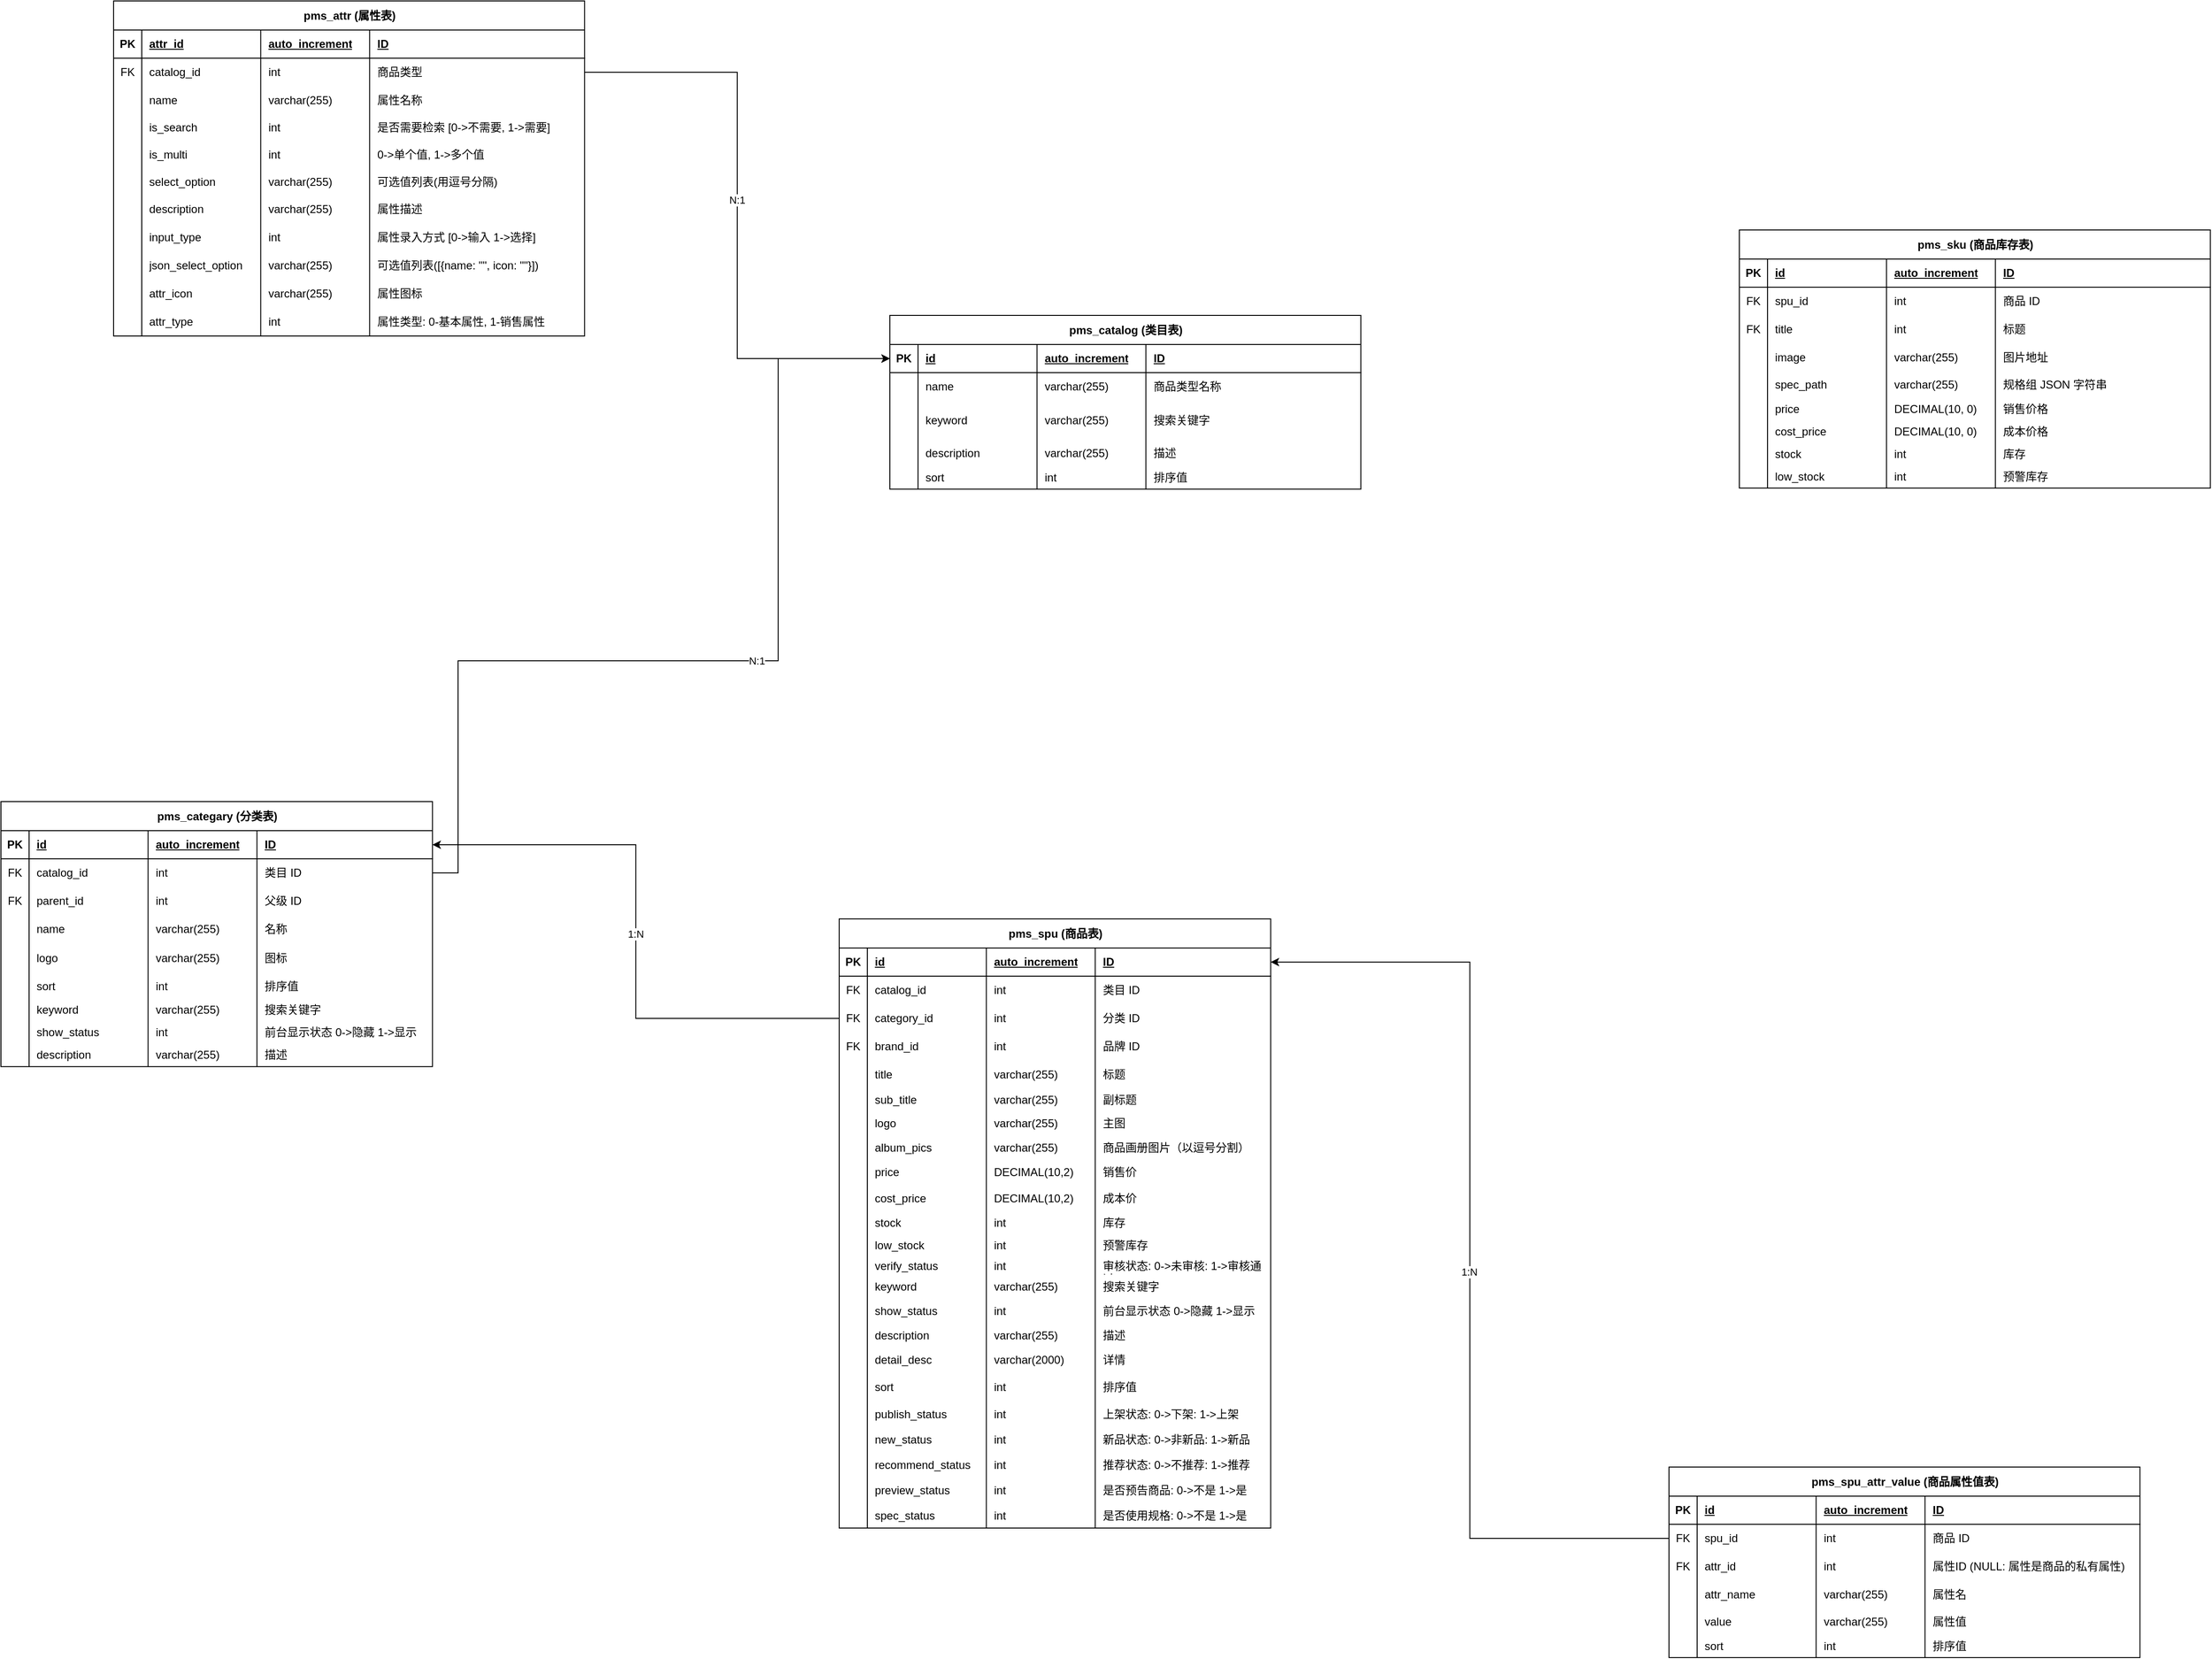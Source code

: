 <mxfile version="21.7.5" type="github">
  <diagram name="第 1 页" id="X2mEdy_OHcw_rc2XmQ94">
    <mxGraphModel dx="3012" dy="1318" grid="0" gridSize="10" guides="1" tooltips="1" connect="1" arrows="1" fold="1" page="0" pageScale="1" pageWidth="827" pageHeight="1169" math="0" shadow="0">
      <root>
        <mxCell id="0" />
        <mxCell id="1" parent="0" />
        <mxCell id="qGVZrhXWKXsiUxbQDohF-6" value="pms_attr (属性表)" style="shape=table;startSize=31;container=1;collapsible=1;childLayout=tableLayout;fixedRows=1;rowLines=0;fontStyle=1;align=center;resizeLast=1;html=1;" parent="1" vertex="1">
          <mxGeometry x="-99" y="163" width="501.75" height="357" as="geometry" />
        </mxCell>
        <mxCell id="qGVZrhXWKXsiUxbQDohF-7" value="" style="shape=tableRow;horizontal=0;startSize=0;swimlaneHead=0;swimlaneBody=0;fillColor=none;collapsible=0;dropTarget=0;points=[[0,0.5],[1,0.5]];portConstraint=eastwest;top=0;left=0;right=0;bottom=1;" parent="qGVZrhXWKXsiUxbQDohF-6" vertex="1">
          <mxGeometry y="31" width="501.75" height="30" as="geometry" />
        </mxCell>
        <mxCell id="qGVZrhXWKXsiUxbQDohF-8" value="PK" style="shape=partialRectangle;connectable=0;fillColor=none;top=0;left=0;bottom=0;right=0;fontStyle=1;overflow=hidden;whiteSpace=wrap;html=1;" parent="qGVZrhXWKXsiUxbQDohF-7" vertex="1">
          <mxGeometry width="30" height="30" as="geometry">
            <mxRectangle width="30" height="30" as="alternateBounds" />
          </mxGeometry>
        </mxCell>
        <mxCell id="qGVZrhXWKXsiUxbQDohF-9" value="attr_id" style="shape=partialRectangle;connectable=0;fillColor=none;top=0;left=0;bottom=0;right=0;align=left;spacingLeft=6;fontStyle=5;overflow=hidden;whiteSpace=wrap;html=1;" parent="qGVZrhXWKXsiUxbQDohF-7" vertex="1">
          <mxGeometry x="30" width="126.75" height="30" as="geometry">
            <mxRectangle width="126.75" height="30" as="alternateBounds" />
          </mxGeometry>
        </mxCell>
        <mxCell id="bfDcChDy86txORG4qExb-5" value="auto_increment" style="shape=partialRectangle;connectable=0;fillColor=none;top=0;left=0;bottom=0;right=0;align=left;spacingLeft=6;fontStyle=5;overflow=hidden;whiteSpace=wrap;html=1;" parent="qGVZrhXWKXsiUxbQDohF-7" vertex="1">
          <mxGeometry x="156.75" width="116" height="30" as="geometry">
            <mxRectangle width="116" height="30" as="alternateBounds" />
          </mxGeometry>
        </mxCell>
        <mxCell id="bfDcChDy86txORG4qExb-1" value="ID" style="shape=partialRectangle;connectable=0;fillColor=none;top=0;left=0;bottom=0;right=0;align=left;spacingLeft=6;fontStyle=5;overflow=hidden;whiteSpace=wrap;html=1;" parent="qGVZrhXWKXsiUxbQDohF-7" vertex="1">
          <mxGeometry x="272.75" width="229" height="30" as="geometry">
            <mxRectangle width="229" height="30" as="alternateBounds" />
          </mxGeometry>
        </mxCell>
        <mxCell id="F2h05XqpigC3rImDh85G-74" value="" style="shape=tableRow;horizontal=0;startSize=0;swimlaneHead=0;swimlaneBody=0;fillColor=none;collapsible=0;dropTarget=0;points=[[0,0.5],[1,0.5]];portConstraint=eastwest;top=0;left=0;right=0;bottom=0;" vertex="1" parent="qGVZrhXWKXsiUxbQDohF-6">
          <mxGeometry y="61" width="501.75" height="30" as="geometry" />
        </mxCell>
        <mxCell id="F2h05XqpigC3rImDh85G-75" value="FK" style="shape=partialRectangle;connectable=0;fillColor=none;top=0;left=0;bottom=0;right=0;editable=1;overflow=hidden;whiteSpace=wrap;html=1;" vertex="1" parent="F2h05XqpigC3rImDh85G-74">
          <mxGeometry width="30" height="30" as="geometry">
            <mxRectangle width="30" height="30" as="alternateBounds" />
          </mxGeometry>
        </mxCell>
        <mxCell id="F2h05XqpigC3rImDh85G-76" value="catalog_id" style="shape=partialRectangle;connectable=0;fillColor=none;top=0;left=0;bottom=0;right=0;align=left;spacingLeft=6;overflow=hidden;whiteSpace=wrap;html=1;" vertex="1" parent="F2h05XqpigC3rImDh85G-74">
          <mxGeometry x="30" width="126.75" height="30" as="geometry">
            <mxRectangle width="126.75" height="30" as="alternateBounds" />
          </mxGeometry>
        </mxCell>
        <mxCell id="F2h05XqpigC3rImDh85G-77" value="int" style="shape=partialRectangle;connectable=0;fillColor=none;top=0;left=0;bottom=0;right=0;align=left;spacingLeft=6;overflow=hidden;whiteSpace=wrap;html=1;" vertex="1" parent="F2h05XqpigC3rImDh85G-74">
          <mxGeometry x="156.75" width="116" height="30" as="geometry">
            <mxRectangle width="116" height="30" as="alternateBounds" />
          </mxGeometry>
        </mxCell>
        <mxCell id="F2h05XqpigC3rImDh85G-78" value="商品类型" style="shape=partialRectangle;connectable=0;fillColor=none;top=0;left=0;bottom=0;right=0;align=left;spacingLeft=6;overflow=hidden;whiteSpace=wrap;html=1;" vertex="1" parent="F2h05XqpigC3rImDh85G-74">
          <mxGeometry x="272.75" width="229" height="30" as="geometry">
            <mxRectangle width="229" height="30" as="alternateBounds" />
          </mxGeometry>
        </mxCell>
        <mxCell id="qGVZrhXWKXsiUxbQDohF-10" value="" style="shape=tableRow;horizontal=0;startSize=0;swimlaneHead=0;swimlaneBody=0;fillColor=none;collapsible=0;dropTarget=0;points=[[0,0.5],[1,0.5]];portConstraint=eastwest;top=0;left=0;right=0;bottom=0;" parent="qGVZrhXWKXsiUxbQDohF-6" vertex="1">
          <mxGeometry y="91" width="501.75" height="30" as="geometry" />
        </mxCell>
        <mxCell id="qGVZrhXWKXsiUxbQDohF-11" value="" style="shape=partialRectangle;connectable=0;fillColor=none;top=0;left=0;bottom=0;right=0;editable=1;overflow=hidden;whiteSpace=wrap;html=1;" parent="qGVZrhXWKXsiUxbQDohF-10" vertex="1">
          <mxGeometry width="30" height="30" as="geometry">
            <mxRectangle width="30" height="30" as="alternateBounds" />
          </mxGeometry>
        </mxCell>
        <mxCell id="qGVZrhXWKXsiUxbQDohF-12" value="name" style="shape=partialRectangle;connectable=0;fillColor=none;top=0;left=0;bottom=0;right=0;align=left;spacingLeft=6;overflow=hidden;whiteSpace=wrap;html=1;" parent="qGVZrhXWKXsiUxbQDohF-10" vertex="1">
          <mxGeometry x="30" width="126.75" height="30" as="geometry">
            <mxRectangle width="126.75" height="30" as="alternateBounds" />
          </mxGeometry>
        </mxCell>
        <mxCell id="bfDcChDy86txORG4qExb-6" value="varchar(255)" style="shape=partialRectangle;connectable=0;fillColor=none;top=0;left=0;bottom=0;right=0;align=left;spacingLeft=6;overflow=hidden;whiteSpace=wrap;html=1;" parent="qGVZrhXWKXsiUxbQDohF-10" vertex="1">
          <mxGeometry x="156.75" width="116" height="30" as="geometry">
            <mxRectangle width="116" height="30" as="alternateBounds" />
          </mxGeometry>
        </mxCell>
        <mxCell id="bfDcChDy86txORG4qExb-2" value="属性名称" style="shape=partialRectangle;connectable=0;fillColor=none;top=0;left=0;bottom=0;right=0;align=left;spacingLeft=6;overflow=hidden;whiteSpace=wrap;html=1;" parent="qGVZrhXWKXsiUxbQDohF-10" vertex="1">
          <mxGeometry x="272.75" width="229" height="30" as="geometry">
            <mxRectangle width="229" height="30" as="alternateBounds" />
          </mxGeometry>
        </mxCell>
        <mxCell id="qGVZrhXWKXsiUxbQDohF-13" value="" style="shape=tableRow;horizontal=0;startSize=0;swimlaneHead=0;swimlaneBody=0;fillColor=none;collapsible=0;dropTarget=0;points=[[0,0.5],[1,0.5]];portConstraint=eastwest;top=0;left=0;right=0;bottom=0;" parent="qGVZrhXWKXsiUxbQDohF-6" vertex="1">
          <mxGeometry y="121" width="501.75" height="28" as="geometry" />
        </mxCell>
        <mxCell id="qGVZrhXWKXsiUxbQDohF-14" value="" style="shape=partialRectangle;connectable=0;fillColor=none;top=0;left=0;bottom=0;right=0;editable=1;overflow=hidden;whiteSpace=wrap;html=1;" parent="qGVZrhXWKXsiUxbQDohF-13" vertex="1">
          <mxGeometry width="30" height="28" as="geometry">
            <mxRectangle width="30" height="28" as="alternateBounds" />
          </mxGeometry>
        </mxCell>
        <mxCell id="qGVZrhXWKXsiUxbQDohF-15" value="is_search" style="shape=partialRectangle;connectable=0;fillColor=none;top=0;left=0;bottom=0;right=0;align=left;spacingLeft=6;overflow=hidden;whiteSpace=wrap;html=1;" parent="qGVZrhXWKXsiUxbQDohF-13" vertex="1">
          <mxGeometry x="30" width="126.75" height="28" as="geometry">
            <mxRectangle width="126.75" height="28" as="alternateBounds" />
          </mxGeometry>
        </mxCell>
        <mxCell id="bfDcChDy86txORG4qExb-7" value="int" style="shape=partialRectangle;connectable=0;fillColor=none;top=0;left=0;bottom=0;right=0;align=left;spacingLeft=6;overflow=hidden;whiteSpace=wrap;html=1;" parent="qGVZrhXWKXsiUxbQDohF-13" vertex="1">
          <mxGeometry x="156.75" width="116" height="28" as="geometry">
            <mxRectangle width="116" height="28" as="alternateBounds" />
          </mxGeometry>
        </mxCell>
        <mxCell id="bfDcChDy86txORG4qExb-3" value="是否需要检索 [0-&amp;gt;不需要, 1-&amp;gt;需要]" style="shape=partialRectangle;connectable=0;fillColor=none;top=0;left=0;bottom=0;right=0;align=left;spacingLeft=6;overflow=hidden;whiteSpace=wrap;html=1;" parent="qGVZrhXWKXsiUxbQDohF-13" vertex="1">
          <mxGeometry x="272.75" width="229" height="28" as="geometry">
            <mxRectangle width="229" height="28" as="alternateBounds" />
          </mxGeometry>
        </mxCell>
        <mxCell id="qGVZrhXWKXsiUxbQDohF-16" value="" style="shape=tableRow;horizontal=0;startSize=0;swimlaneHead=0;swimlaneBody=0;fillColor=none;collapsible=0;dropTarget=0;points=[[0,0.5],[1,0.5]];portConstraint=eastwest;top=0;left=0;right=0;bottom=0;" parent="qGVZrhXWKXsiUxbQDohF-6" vertex="1">
          <mxGeometry y="149" width="501.75" height="30" as="geometry" />
        </mxCell>
        <mxCell id="qGVZrhXWKXsiUxbQDohF-17" value="" style="shape=partialRectangle;connectable=0;fillColor=none;top=0;left=0;bottom=0;right=0;editable=1;overflow=hidden;whiteSpace=wrap;html=1;" parent="qGVZrhXWKXsiUxbQDohF-16" vertex="1">
          <mxGeometry width="30" height="30" as="geometry">
            <mxRectangle width="30" height="30" as="alternateBounds" />
          </mxGeometry>
        </mxCell>
        <mxCell id="qGVZrhXWKXsiUxbQDohF-18" value="is_multi" style="shape=partialRectangle;connectable=0;fillColor=none;top=0;left=0;bottom=0;right=0;align=left;spacingLeft=6;overflow=hidden;whiteSpace=wrap;html=1;" parent="qGVZrhXWKXsiUxbQDohF-16" vertex="1">
          <mxGeometry x="30" width="126.75" height="30" as="geometry">
            <mxRectangle width="126.75" height="30" as="alternateBounds" />
          </mxGeometry>
        </mxCell>
        <mxCell id="bfDcChDy86txORG4qExb-8" value="int" style="shape=partialRectangle;connectable=0;fillColor=none;top=0;left=0;bottom=0;right=0;align=left;spacingLeft=6;overflow=hidden;whiteSpace=wrap;html=1;" parent="qGVZrhXWKXsiUxbQDohF-16" vertex="1">
          <mxGeometry x="156.75" width="116" height="30" as="geometry">
            <mxRectangle width="116" height="30" as="alternateBounds" />
          </mxGeometry>
        </mxCell>
        <mxCell id="bfDcChDy86txORG4qExb-4" value="0-&amp;gt;单个值, 1-&amp;gt;多个值" style="shape=partialRectangle;connectable=0;fillColor=none;top=0;left=0;bottom=0;right=0;align=left;spacingLeft=6;overflow=hidden;whiteSpace=wrap;html=1;" parent="qGVZrhXWKXsiUxbQDohF-16" vertex="1">
          <mxGeometry x="272.75" width="229" height="30" as="geometry">
            <mxRectangle width="229" height="30" as="alternateBounds" />
          </mxGeometry>
        </mxCell>
        <mxCell id="bfDcChDy86txORG4qExb-9" style="shape=tableRow;horizontal=0;startSize=0;swimlaneHead=0;swimlaneBody=0;fillColor=none;collapsible=0;dropTarget=0;points=[[0,0.5],[1,0.5]];portConstraint=eastwest;top=0;left=0;right=0;bottom=0;" parent="qGVZrhXWKXsiUxbQDohF-6" vertex="1">
          <mxGeometry y="179" width="501.75" height="28" as="geometry" />
        </mxCell>
        <mxCell id="bfDcChDy86txORG4qExb-10" style="shape=partialRectangle;connectable=0;fillColor=none;top=0;left=0;bottom=0;right=0;editable=1;overflow=hidden;whiteSpace=wrap;html=1;" parent="bfDcChDy86txORG4qExb-9" vertex="1">
          <mxGeometry width="30" height="28" as="geometry">
            <mxRectangle width="30" height="28" as="alternateBounds" />
          </mxGeometry>
        </mxCell>
        <mxCell id="bfDcChDy86txORG4qExb-11" value="select_option" style="shape=partialRectangle;connectable=0;fillColor=none;top=0;left=0;bottom=0;right=0;align=left;spacingLeft=6;overflow=hidden;whiteSpace=wrap;html=1;" parent="bfDcChDy86txORG4qExb-9" vertex="1">
          <mxGeometry x="30" width="126.75" height="28" as="geometry">
            <mxRectangle width="126.75" height="28" as="alternateBounds" />
          </mxGeometry>
        </mxCell>
        <mxCell id="bfDcChDy86txORG4qExb-12" value="varchar(255)" style="shape=partialRectangle;connectable=0;fillColor=none;top=0;left=0;bottom=0;right=0;align=left;spacingLeft=6;overflow=hidden;whiteSpace=wrap;html=1;" parent="bfDcChDy86txORG4qExb-9" vertex="1">
          <mxGeometry x="156.75" width="116" height="28" as="geometry">
            <mxRectangle width="116" height="28" as="alternateBounds" />
          </mxGeometry>
        </mxCell>
        <mxCell id="bfDcChDy86txORG4qExb-13" value="可选值列表(用逗号分隔)" style="shape=partialRectangle;connectable=0;fillColor=none;top=0;left=0;bottom=0;right=0;align=left;spacingLeft=6;overflow=hidden;whiteSpace=wrap;html=1;" parent="bfDcChDy86txORG4qExb-9" vertex="1">
          <mxGeometry x="272.75" width="229" height="28" as="geometry">
            <mxRectangle width="229" height="28" as="alternateBounds" />
          </mxGeometry>
        </mxCell>
        <mxCell id="bfDcChDy86txORG4qExb-14" style="shape=tableRow;horizontal=0;startSize=0;swimlaneHead=0;swimlaneBody=0;fillColor=none;collapsible=0;dropTarget=0;points=[[0,0.5],[1,0.5]];portConstraint=eastwest;top=0;left=0;right=0;bottom=0;" parent="qGVZrhXWKXsiUxbQDohF-6" vertex="1">
          <mxGeometry y="207" width="501.75" height="30" as="geometry" />
        </mxCell>
        <mxCell id="bfDcChDy86txORG4qExb-15" style="shape=partialRectangle;connectable=0;fillColor=none;top=0;left=0;bottom=0;right=0;editable=1;overflow=hidden;whiteSpace=wrap;html=1;" parent="bfDcChDy86txORG4qExb-14" vertex="1">
          <mxGeometry width="30" height="30" as="geometry">
            <mxRectangle width="30" height="30" as="alternateBounds" />
          </mxGeometry>
        </mxCell>
        <mxCell id="bfDcChDy86txORG4qExb-16" value="description" style="shape=partialRectangle;connectable=0;fillColor=none;top=0;left=0;bottom=0;right=0;align=left;spacingLeft=6;overflow=hidden;whiteSpace=wrap;html=1;" parent="bfDcChDy86txORG4qExb-14" vertex="1">
          <mxGeometry x="30" width="126.75" height="30" as="geometry">
            <mxRectangle width="126.75" height="30" as="alternateBounds" />
          </mxGeometry>
        </mxCell>
        <mxCell id="bfDcChDy86txORG4qExb-17" value="varchar(255)" style="shape=partialRectangle;connectable=0;fillColor=none;top=0;left=0;bottom=0;right=0;align=left;spacingLeft=6;overflow=hidden;whiteSpace=wrap;html=1;" parent="bfDcChDy86txORG4qExb-14" vertex="1">
          <mxGeometry x="156.75" width="116" height="30" as="geometry">
            <mxRectangle width="116" height="30" as="alternateBounds" />
          </mxGeometry>
        </mxCell>
        <mxCell id="bfDcChDy86txORG4qExb-18" value="属性描述" style="shape=partialRectangle;connectable=0;fillColor=none;top=0;left=0;bottom=0;right=0;align=left;spacingLeft=6;overflow=hidden;whiteSpace=wrap;html=1;" parent="bfDcChDy86txORG4qExb-14" vertex="1">
          <mxGeometry x="272.75" width="229" height="30" as="geometry">
            <mxRectangle width="229" height="30" as="alternateBounds" />
          </mxGeometry>
        </mxCell>
        <mxCell id="bfDcChDy86txORG4qExb-24" style="shape=tableRow;horizontal=0;startSize=0;swimlaneHead=0;swimlaneBody=0;fillColor=none;collapsible=0;dropTarget=0;points=[[0,0.5],[1,0.5]];portConstraint=eastwest;top=0;left=0;right=0;bottom=0;" parent="qGVZrhXWKXsiUxbQDohF-6" vertex="1">
          <mxGeometry y="237" width="501.75" height="30" as="geometry" />
        </mxCell>
        <mxCell id="bfDcChDy86txORG4qExb-25" style="shape=partialRectangle;connectable=0;fillColor=none;top=0;left=0;bottom=0;right=0;editable=1;overflow=hidden;whiteSpace=wrap;html=1;" parent="bfDcChDy86txORG4qExb-24" vertex="1">
          <mxGeometry width="30" height="30" as="geometry">
            <mxRectangle width="30" height="30" as="alternateBounds" />
          </mxGeometry>
        </mxCell>
        <mxCell id="bfDcChDy86txORG4qExb-26" value="input_type" style="shape=partialRectangle;connectable=0;fillColor=none;top=0;left=0;bottom=0;right=0;align=left;spacingLeft=6;overflow=hidden;whiteSpace=wrap;html=1;" parent="bfDcChDy86txORG4qExb-24" vertex="1">
          <mxGeometry x="30" width="126.75" height="30" as="geometry">
            <mxRectangle width="126.75" height="30" as="alternateBounds" />
          </mxGeometry>
        </mxCell>
        <mxCell id="bfDcChDy86txORG4qExb-27" value="int" style="shape=partialRectangle;connectable=0;fillColor=none;top=0;left=0;bottom=0;right=0;align=left;spacingLeft=6;overflow=hidden;whiteSpace=wrap;html=1;" parent="bfDcChDy86txORG4qExb-24" vertex="1">
          <mxGeometry x="156.75" width="116" height="30" as="geometry">
            <mxRectangle width="116" height="30" as="alternateBounds" />
          </mxGeometry>
        </mxCell>
        <mxCell id="bfDcChDy86txORG4qExb-28" value="属性录入方式 [0-&amp;gt;输入 1-&amp;gt;选择]" style="shape=partialRectangle;connectable=0;fillColor=none;top=0;left=0;bottom=0;right=0;align=left;spacingLeft=6;overflow=hidden;whiteSpace=wrap;html=1;" parent="bfDcChDy86txORG4qExb-24" vertex="1">
          <mxGeometry x="272.75" width="229" height="30" as="geometry">
            <mxRectangle width="229" height="30" as="alternateBounds" />
          </mxGeometry>
        </mxCell>
        <mxCell id="bfDcChDy86txORG4qExb-40" style="shape=tableRow;horizontal=0;startSize=0;swimlaneHead=0;swimlaneBody=0;fillColor=none;collapsible=0;dropTarget=0;points=[[0,0.5],[1,0.5]];portConstraint=eastwest;top=0;left=0;right=0;bottom=0;" parent="qGVZrhXWKXsiUxbQDohF-6" vertex="1">
          <mxGeometry y="267" width="501.75" height="30" as="geometry" />
        </mxCell>
        <mxCell id="bfDcChDy86txORG4qExb-41" style="shape=partialRectangle;connectable=0;fillColor=none;top=0;left=0;bottom=0;right=0;editable=1;overflow=hidden;whiteSpace=wrap;html=1;" parent="bfDcChDy86txORG4qExb-40" vertex="1">
          <mxGeometry width="30" height="30" as="geometry">
            <mxRectangle width="30" height="30" as="alternateBounds" />
          </mxGeometry>
        </mxCell>
        <mxCell id="bfDcChDy86txORG4qExb-42" value="json_select_option" style="shape=partialRectangle;connectable=0;fillColor=none;top=0;left=0;bottom=0;right=0;align=left;spacingLeft=6;overflow=hidden;whiteSpace=wrap;html=1;" parent="bfDcChDy86txORG4qExb-40" vertex="1">
          <mxGeometry x="30" width="126.75" height="30" as="geometry">
            <mxRectangle width="126.75" height="30" as="alternateBounds" />
          </mxGeometry>
        </mxCell>
        <mxCell id="bfDcChDy86txORG4qExb-43" value="varchar(255)" style="shape=partialRectangle;connectable=0;fillColor=none;top=0;left=0;bottom=0;right=0;align=left;spacingLeft=6;overflow=hidden;whiteSpace=wrap;html=1;" parent="bfDcChDy86txORG4qExb-40" vertex="1">
          <mxGeometry x="156.75" width="116" height="30" as="geometry">
            <mxRectangle width="116" height="30" as="alternateBounds" />
          </mxGeometry>
        </mxCell>
        <mxCell id="bfDcChDy86txORG4qExb-44" value="可选值列表([{name: &quot;&quot;, icon: &quot;&quot;}])" style="shape=partialRectangle;connectable=0;fillColor=none;top=0;left=0;bottom=0;right=0;align=left;spacingLeft=6;overflow=hidden;whiteSpace=wrap;html=1;" parent="bfDcChDy86txORG4qExb-40" vertex="1">
          <mxGeometry x="272.75" width="229" height="30" as="geometry">
            <mxRectangle width="229" height="30" as="alternateBounds" />
          </mxGeometry>
        </mxCell>
        <mxCell id="bfDcChDy86txORG4qExb-35" style="shape=tableRow;horizontal=0;startSize=0;swimlaneHead=0;swimlaneBody=0;fillColor=none;collapsible=0;dropTarget=0;points=[[0,0.5],[1,0.5]];portConstraint=eastwest;top=0;left=0;right=0;bottom=0;" parent="qGVZrhXWKXsiUxbQDohF-6" vertex="1">
          <mxGeometry y="297" width="501.75" height="30" as="geometry" />
        </mxCell>
        <mxCell id="bfDcChDy86txORG4qExb-36" style="shape=partialRectangle;connectable=0;fillColor=none;top=0;left=0;bottom=0;right=0;editable=1;overflow=hidden;whiteSpace=wrap;html=1;" parent="bfDcChDy86txORG4qExb-35" vertex="1">
          <mxGeometry width="30" height="30" as="geometry">
            <mxRectangle width="30" height="30" as="alternateBounds" />
          </mxGeometry>
        </mxCell>
        <mxCell id="bfDcChDy86txORG4qExb-37" value="attr_icon" style="shape=partialRectangle;connectable=0;fillColor=none;top=0;left=0;bottom=0;right=0;align=left;spacingLeft=6;overflow=hidden;whiteSpace=wrap;html=1;" parent="bfDcChDy86txORG4qExb-35" vertex="1">
          <mxGeometry x="30" width="126.75" height="30" as="geometry">
            <mxRectangle width="126.75" height="30" as="alternateBounds" />
          </mxGeometry>
        </mxCell>
        <mxCell id="bfDcChDy86txORG4qExb-38" value="varchar(255)" style="shape=partialRectangle;connectable=0;fillColor=none;top=0;left=0;bottom=0;right=0;align=left;spacingLeft=6;overflow=hidden;whiteSpace=wrap;html=1;" parent="bfDcChDy86txORG4qExb-35" vertex="1">
          <mxGeometry x="156.75" width="116" height="30" as="geometry">
            <mxRectangle width="116" height="30" as="alternateBounds" />
          </mxGeometry>
        </mxCell>
        <mxCell id="bfDcChDy86txORG4qExb-39" value="属性图标" style="shape=partialRectangle;connectable=0;fillColor=none;top=0;left=0;bottom=0;right=0;align=left;spacingLeft=6;overflow=hidden;whiteSpace=wrap;html=1;" parent="bfDcChDy86txORG4qExb-35" vertex="1">
          <mxGeometry x="272.75" width="229" height="30" as="geometry">
            <mxRectangle width="229" height="30" as="alternateBounds" />
          </mxGeometry>
        </mxCell>
        <mxCell id="bfDcChDy86txORG4qExb-30" style="shape=tableRow;horizontal=0;startSize=0;swimlaneHead=0;swimlaneBody=0;fillColor=none;collapsible=0;dropTarget=0;points=[[0,0.5],[1,0.5]];portConstraint=eastwest;top=0;left=0;right=0;bottom=0;" parent="qGVZrhXWKXsiUxbQDohF-6" vertex="1">
          <mxGeometry y="327" width="501.75" height="30" as="geometry" />
        </mxCell>
        <mxCell id="bfDcChDy86txORG4qExb-31" style="shape=partialRectangle;connectable=0;fillColor=none;top=0;left=0;bottom=0;right=0;editable=1;overflow=hidden;whiteSpace=wrap;html=1;" parent="bfDcChDy86txORG4qExb-30" vertex="1">
          <mxGeometry width="30" height="30" as="geometry">
            <mxRectangle width="30" height="30" as="alternateBounds" />
          </mxGeometry>
        </mxCell>
        <mxCell id="bfDcChDy86txORG4qExb-32" value="attr_type" style="shape=partialRectangle;connectable=0;fillColor=none;top=0;left=0;bottom=0;right=0;align=left;spacingLeft=6;overflow=hidden;whiteSpace=wrap;html=1;" parent="bfDcChDy86txORG4qExb-30" vertex="1">
          <mxGeometry x="30" width="126.75" height="30" as="geometry">
            <mxRectangle width="126.75" height="30" as="alternateBounds" />
          </mxGeometry>
        </mxCell>
        <mxCell id="bfDcChDy86txORG4qExb-33" value="int" style="shape=partialRectangle;connectable=0;fillColor=none;top=0;left=0;bottom=0;right=0;align=left;spacingLeft=6;overflow=hidden;whiteSpace=wrap;html=1;" parent="bfDcChDy86txORG4qExb-30" vertex="1">
          <mxGeometry x="156.75" width="116" height="30" as="geometry">
            <mxRectangle width="116" height="30" as="alternateBounds" />
          </mxGeometry>
        </mxCell>
        <mxCell id="bfDcChDy86txORG4qExb-34" value="属性类型: 0-基本属性, 1-销售属性" style="shape=partialRectangle;connectable=0;fillColor=none;top=0;left=0;bottom=0;right=0;align=left;spacingLeft=6;overflow=hidden;whiteSpace=wrap;html=1;" parent="bfDcChDy86txORG4qExb-30" vertex="1">
          <mxGeometry x="272.75" width="229" height="30" as="geometry">
            <mxRectangle width="229" height="30" as="alternateBounds" />
          </mxGeometry>
        </mxCell>
        <mxCell id="F2h05XqpigC3rImDh85G-1" value="pms_catalog (类目表)" style="shape=table;startSize=31;container=1;collapsible=1;childLayout=tableLayout;fixedRows=1;rowLines=0;fontStyle=1;align=center;resizeLast=1;html=1;" vertex="1" parent="1">
          <mxGeometry x="728" y="498" width="501.75" height="185.111" as="geometry" />
        </mxCell>
        <mxCell id="F2h05XqpigC3rImDh85G-2" value="" style="shape=tableRow;horizontal=0;startSize=0;swimlaneHead=0;swimlaneBody=0;fillColor=none;collapsible=0;dropTarget=0;points=[[0,0.5],[1,0.5]];portConstraint=eastwest;top=0;left=0;right=0;bottom=1;" vertex="1" parent="F2h05XqpigC3rImDh85G-1">
          <mxGeometry y="31" width="501.75" height="30" as="geometry" />
        </mxCell>
        <mxCell id="F2h05XqpigC3rImDh85G-3" value="PK" style="shape=partialRectangle;connectable=0;fillColor=none;top=0;left=0;bottom=0;right=0;fontStyle=1;overflow=hidden;whiteSpace=wrap;html=1;" vertex="1" parent="F2h05XqpigC3rImDh85G-2">
          <mxGeometry width="30" height="30" as="geometry">
            <mxRectangle width="30" height="30" as="alternateBounds" />
          </mxGeometry>
        </mxCell>
        <mxCell id="F2h05XqpigC3rImDh85G-4" value="id" style="shape=partialRectangle;connectable=0;fillColor=none;top=0;left=0;bottom=0;right=0;align=left;spacingLeft=6;fontStyle=5;overflow=hidden;whiteSpace=wrap;html=1;" vertex="1" parent="F2h05XqpigC3rImDh85G-2">
          <mxGeometry x="30" width="126.75" height="30" as="geometry">
            <mxRectangle width="126.75" height="30" as="alternateBounds" />
          </mxGeometry>
        </mxCell>
        <mxCell id="F2h05XqpigC3rImDh85G-5" value="auto_increment" style="shape=partialRectangle;connectable=0;fillColor=none;top=0;left=0;bottom=0;right=0;align=left;spacingLeft=6;fontStyle=5;overflow=hidden;whiteSpace=wrap;html=1;" vertex="1" parent="F2h05XqpigC3rImDh85G-2">
          <mxGeometry x="156.75" width="116" height="30" as="geometry">
            <mxRectangle width="116" height="30" as="alternateBounds" />
          </mxGeometry>
        </mxCell>
        <mxCell id="F2h05XqpigC3rImDh85G-6" value="ID" style="shape=partialRectangle;connectable=0;fillColor=none;top=0;left=0;bottom=0;right=0;align=left;spacingLeft=6;fontStyle=5;overflow=hidden;whiteSpace=wrap;html=1;" vertex="1" parent="F2h05XqpigC3rImDh85G-2">
          <mxGeometry x="272.75" width="229" height="30" as="geometry">
            <mxRectangle width="229" height="30" as="alternateBounds" />
          </mxGeometry>
        </mxCell>
        <mxCell id="F2h05XqpigC3rImDh85G-7" value="" style="shape=tableRow;horizontal=0;startSize=0;swimlaneHead=0;swimlaneBody=0;fillColor=none;collapsible=0;dropTarget=0;points=[[0,0.5],[1,0.5]];portConstraint=eastwest;top=0;left=0;right=0;bottom=0;" vertex="1" parent="F2h05XqpigC3rImDh85G-1">
          <mxGeometry y="61" width="501.75" height="30" as="geometry" />
        </mxCell>
        <mxCell id="F2h05XqpigC3rImDh85G-8" value="" style="shape=partialRectangle;connectable=0;fillColor=none;top=0;left=0;bottom=0;right=0;editable=1;overflow=hidden;whiteSpace=wrap;html=1;" vertex="1" parent="F2h05XqpigC3rImDh85G-7">
          <mxGeometry width="30" height="30" as="geometry">
            <mxRectangle width="30" height="30" as="alternateBounds" />
          </mxGeometry>
        </mxCell>
        <mxCell id="F2h05XqpigC3rImDh85G-9" value="name" style="shape=partialRectangle;connectable=0;fillColor=none;top=0;left=0;bottom=0;right=0;align=left;spacingLeft=6;overflow=hidden;whiteSpace=wrap;html=1;" vertex="1" parent="F2h05XqpigC3rImDh85G-7">
          <mxGeometry x="30" width="126.75" height="30" as="geometry">
            <mxRectangle width="126.75" height="30" as="alternateBounds" />
          </mxGeometry>
        </mxCell>
        <mxCell id="F2h05XqpigC3rImDh85G-10" value="varchar(255)" style="shape=partialRectangle;connectable=0;fillColor=none;top=0;left=0;bottom=0;right=0;align=left;spacingLeft=6;overflow=hidden;whiteSpace=wrap;html=1;" vertex="1" parent="F2h05XqpigC3rImDh85G-7">
          <mxGeometry x="156.75" width="116" height="30" as="geometry">
            <mxRectangle width="116" height="30" as="alternateBounds" />
          </mxGeometry>
        </mxCell>
        <mxCell id="F2h05XqpigC3rImDh85G-11" value="商品类型名称" style="shape=partialRectangle;connectable=0;fillColor=none;top=0;left=0;bottom=0;right=0;align=left;spacingLeft=6;overflow=hidden;whiteSpace=wrap;html=1;" vertex="1" parent="F2h05XqpigC3rImDh85G-7">
          <mxGeometry x="272.75" width="229" height="30" as="geometry">
            <mxRectangle width="229" height="30" as="alternateBounds" />
          </mxGeometry>
        </mxCell>
        <mxCell id="F2h05XqpigC3rImDh85G-12" value="" style="shape=tableRow;horizontal=0;startSize=0;swimlaneHead=0;swimlaneBody=0;fillColor=none;collapsible=0;dropTarget=0;points=[[0,0.5],[1,0.5]];portConstraint=eastwest;top=0;left=0;right=0;bottom=0;" vertex="1" parent="F2h05XqpigC3rImDh85G-1">
          <mxGeometry y="91" width="501.75" height="42" as="geometry" />
        </mxCell>
        <mxCell id="F2h05XqpigC3rImDh85G-13" value="" style="shape=partialRectangle;connectable=0;fillColor=none;top=0;left=0;bottom=0;right=0;editable=1;overflow=hidden;whiteSpace=wrap;html=1;" vertex="1" parent="F2h05XqpigC3rImDh85G-12">
          <mxGeometry width="30" height="42" as="geometry">
            <mxRectangle width="30" height="42" as="alternateBounds" />
          </mxGeometry>
        </mxCell>
        <mxCell id="F2h05XqpigC3rImDh85G-14" value="keyword" style="shape=partialRectangle;connectable=0;fillColor=none;top=0;left=0;bottom=0;right=0;align=left;spacingLeft=6;overflow=hidden;whiteSpace=wrap;html=1;" vertex="1" parent="F2h05XqpigC3rImDh85G-12">
          <mxGeometry x="30" width="126.75" height="42" as="geometry">
            <mxRectangle width="126.75" height="42" as="alternateBounds" />
          </mxGeometry>
        </mxCell>
        <mxCell id="F2h05XqpigC3rImDh85G-15" value="varchar(255)" style="shape=partialRectangle;connectable=0;fillColor=none;top=0;left=0;bottom=0;right=0;align=left;spacingLeft=6;overflow=hidden;whiteSpace=wrap;html=1;" vertex="1" parent="F2h05XqpigC3rImDh85G-12">
          <mxGeometry x="156.75" width="116" height="42" as="geometry">
            <mxRectangle width="116" height="42" as="alternateBounds" />
          </mxGeometry>
        </mxCell>
        <mxCell id="F2h05XqpigC3rImDh85G-16" value="搜索关键字" style="shape=partialRectangle;connectable=0;fillColor=none;top=0;left=0;bottom=0;right=0;align=left;spacingLeft=6;overflow=hidden;whiteSpace=wrap;html=1;" vertex="1" parent="F2h05XqpigC3rImDh85G-12">
          <mxGeometry x="272.75" width="229" height="42" as="geometry">
            <mxRectangle width="229" height="42" as="alternateBounds" />
          </mxGeometry>
        </mxCell>
        <mxCell id="F2h05XqpigC3rImDh85G-57" style="shape=tableRow;horizontal=0;startSize=0;swimlaneHead=0;swimlaneBody=0;fillColor=none;collapsible=0;dropTarget=0;points=[[0,0.5],[1,0.5]];portConstraint=eastwest;top=0;left=0;right=0;bottom=0;" vertex="1" parent="F2h05XqpigC3rImDh85G-1">
          <mxGeometry y="133" width="501.75" height="28" as="geometry" />
        </mxCell>
        <mxCell id="F2h05XqpigC3rImDh85G-58" style="shape=partialRectangle;connectable=0;fillColor=none;top=0;left=0;bottom=0;right=0;editable=1;overflow=hidden;whiteSpace=wrap;html=1;" vertex="1" parent="F2h05XqpigC3rImDh85G-57">
          <mxGeometry width="30" height="28" as="geometry">
            <mxRectangle width="30" height="28" as="alternateBounds" />
          </mxGeometry>
        </mxCell>
        <mxCell id="F2h05XqpigC3rImDh85G-59" value="description" style="shape=partialRectangle;connectable=0;fillColor=none;top=0;left=0;bottom=0;right=0;align=left;spacingLeft=6;overflow=hidden;whiteSpace=wrap;html=1;" vertex="1" parent="F2h05XqpigC3rImDh85G-57">
          <mxGeometry x="30" width="126.75" height="28" as="geometry">
            <mxRectangle width="126.75" height="28" as="alternateBounds" />
          </mxGeometry>
        </mxCell>
        <mxCell id="F2h05XqpigC3rImDh85G-60" value="varchar(255)" style="shape=partialRectangle;connectable=0;fillColor=none;top=0;left=0;bottom=0;right=0;align=left;spacingLeft=6;overflow=hidden;whiteSpace=wrap;html=1;" vertex="1" parent="F2h05XqpigC3rImDh85G-57">
          <mxGeometry x="156.75" width="116" height="28" as="geometry">
            <mxRectangle width="116" height="28" as="alternateBounds" />
          </mxGeometry>
        </mxCell>
        <mxCell id="F2h05XqpigC3rImDh85G-61" value="描述" style="shape=partialRectangle;connectable=0;fillColor=none;top=0;left=0;bottom=0;right=0;align=left;spacingLeft=6;overflow=hidden;whiteSpace=wrap;html=1;" vertex="1" parent="F2h05XqpigC3rImDh85G-57">
          <mxGeometry x="272.75" width="229" height="28" as="geometry">
            <mxRectangle width="229" height="28" as="alternateBounds" />
          </mxGeometry>
        </mxCell>
        <mxCell id="F2h05XqpigC3rImDh85G-62" style="shape=tableRow;horizontal=0;startSize=0;swimlaneHead=0;swimlaneBody=0;fillColor=none;collapsible=0;dropTarget=0;points=[[0,0.5],[1,0.5]];portConstraint=eastwest;top=0;left=0;right=0;bottom=0;" vertex="1" parent="F2h05XqpigC3rImDh85G-1">
          <mxGeometry y="161" width="501.75" height="24" as="geometry" />
        </mxCell>
        <mxCell id="F2h05XqpigC3rImDh85G-63" style="shape=partialRectangle;connectable=0;fillColor=none;top=0;left=0;bottom=0;right=0;editable=1;overflow=hidden;whiteSpace=wrap;html=1;" vertex="1" parent="F2h05XqpigC3rImDh85G-62">
          <mxGeometry width="30" height="24" as="geometry">
            <mxRectangle width="30" height="24" as="alternateBounds" />
          </mxGeometry>
        </mxCell>
        <mxCell id="F2h05XqpigC3rImDh85G-64" value="sort" style="shape=partialRectangle;connectable=0;fillColor=none;top=0;left=0;bottom=0;right=0;align=left;spacingLeft=6;overflow=hidden;whiteSpace=wrap;html=1;" vertex="1" parent="F2h05XqpigC3rImDh85G-62">
          <mxGeometry x="30" width="126.75" height="24" as="geometry">
            <mxRectangle width="126.75" height="24" as="alternateBounds" />
          </mxGeometry>
        </mxCell>
        <mxCell id="F2h05XqpigC3rImDh85G-65" value="int" style="shape=partialRectangle;connectable=0;fillColor=none;top=0;left=0;bottom=0;right=0;align=left;spacingLeft=6;overflow=hidden;whiteSpace=wrap;html=1;" vertex="1" parent="F2h05XqpigC3rImDh85G-62">
          <mxGeometry x="156.75" width="116" height="24" as="geometry">
            <mxRectangle width="116" height="24" as="alternateBounds" />
          </mxGeometry>
        </mxCell>
        <mxCell id="F2h05XqpigC3rImDh85G-66" value="排序值" style="shape=partialRectangle;connectable=0;fillColor=none;top=0;left=0;bottom=0;right=0;align=left;spacingLeft=6;overflow=hidden;whiteSpace=wrap;html=1;" vertex="1" parent="F2h05XqpigC3rImDh85G-62">
          <mxGeometry x="272.75" width="229" height="24" as="geometry">
            <mxRectangle width="229" height="24" as="alternateBounds" />
          </mxGeometry>
        </mxCell>
        <mxCell id="F2h05XqpigC3rImDh85G-79" value="pms_categary (分类表)" style="shape=table;startSize=31;container=1;collapsible=1;childLayout=tableLayout;fixedRows=1;rowLines=0;fontStyle=1;align=center;resizeLast=1;html=1;" vertex="1" parent="1">
          <mxGeometry x="-219" y="1016" width="459.714" height="282.429" as="geometry" />
        </mxCell>
        <mxCell id="F2h05XqpigC3rImDh85G-80" value="" style="shape=tableRow;horizontal=0;startSize=0;swimlaneHead=0;swimlaneBody=0;fillColor=none;collapsible=0;dropTarget=0;points=[[0,0.5],[1,0.5]];portConstraint=eastwest;top=0;left=0;right=0;bottom=1;" vertex="1" parent="F2h05XqpigC3rImDh85G-79">
          <mxGeometry y="31" width="459.714" height="30" as="geometry" />
        </mxCell>
        <mxCell id="F2h05XqpigC3rImDh85G-81" value="PK" style="shape=partialRectangle;connectable=0;fillColor=none;top=0;left=0;bottom=0;right=0;fontStyle=1;overflow=hidden;whiteSpace=wrap;html=1;" vertex="1" parent="F2h05XqpigC3rImDh85G-80">
          <mxGeometry width="30" height="30" as="geometry">
            <mxRectangle width="30" height="30" as="alternateBounds" />
          </mxGeometry>
        </mxCell>
        <mxCell id="F2h05XqpigC3rImDh85G-82" value="id" style="shape=partialRectangle;connectable=0;fillColor=none;top=0;left=0;bottom=0;right=0;align=left;spacingLeft=6;fontStyle=5;overflow=hidden;whiteSpace=wrap;html=1;" vertex="1" parent="F2h05XqpigC3rImDh85G-80">
          <mxGeometry x="30" width="126.75" height="30" as="geometry">
            <mxRectangle width="126.75" height="30" as="alternateBounds" />
          </mxGeometry>
        </mxCell>
        <mxCell id="F2h05XqpigC3rImDh85G-83" value="auto_increment" style="shape=partialRectangle;connectable=0;fillColor=none;top=0;left=0;bottom=0;right=0;align=left;spacingLeft=6;fontStyle=5;overflow=hidden;whiteSpace=wrap;html=1;" vertex="1" parent="F2h05XqpigC3rImDh85G-80">
          <mxGeometry x="156.75" width="116" height="30" as="geometry">
            <mxRectangle width="116" height="30" as="alternateBounds" />
          </mxGeometry>
        </mxCell>
        <mxCell id="F2h05XqpigC3rImDh85G-84" value="ID" style="shape=partialRectangle;connectable=0;fillColor=none;top=0;left=0;bottom=0;right=0;align=left;spacingLeft=6;fontStyle=5;overflow=hidden;whiteSpace=wrap;html=1;" vertex="1" parent="F2h05XqpigC3rImDh85G-80">
          <mxGeometry x="272.75" width="186.964" height="30" as="geometry">
            <mxRectangle width="186.964" height="30" as="alternateBounds" />
          </mxGeometry>
        </mxCell>
        <mxCell id="F2h05XqpigC3rImDh85G-121" value="" style="shape=tableRow;horizontal=0;startSize=0;swimlaneHead=0;swimlaneBody=0;fillColor=none;collapsible=0;dropTarget=0;points=[[0,0.5],[1,0.5]];portConstraint=eastwest;top=0;left=0;right=0;bottom=0;" vertex="1" parent="F2h05XqpigC3rImDh85G-79">
          <mxGeometry y="61" width="459.714" height="30" as="geometry" />
        </mxCell>
        <mxCell id="F2h05XqpigC3rImDh85G-122" value="FK" style="shape=partialRectangle;connectable=0;fillColor=none;top=0;left=0;bottom=0;right=0;editable=1;overflow=hidden;whiteSpace=wrap;html=1;" vertex="1" parent="F2h05XqpigC3rImDh85G-121">
          <mxGeometry width="30" height="30" as="geometry">
            <mxRectangle width="30" height="30" as="alternateBounds" />
          </mxGeometry>
        </mxCell>
        <mxCell id="F2h05XqpigC3rImDh85G-123" value="catalog_id" style="shape=partialRectangle;connectable=0;fillColor=none;top=0;left=0;bottom=0;right=0;align=left;spacingLeft=6;overflow=hidden;whiteSpace=wrap;html=1;" vertex="1" parent="F2h05XqpigC3rImDh85G-121">
          <mxGeometry x="30" width="126.75" height="30" as="geometry">
            <mxRectangle width="126.75" height="30" as="alternateBounds" />
          </mxGeometry>
        </mxCell>
        <mxCell id="F2h05XqpigC3rImDh85G-124" value="int" style="shape=partialRectangle;connectable=0;fillColor=none;top=0;left=0;bottom=0;right=0;align=left;spacingLeft=6;overflow=hidden;whiteSpace=wrap;html=1;" vertex="1" parent="F2h05XqpigC3rImDh85G-121">
          <mxGeometry x="156.75" width="116" height="30" as="geometry">
            <mxRectangle width="116" height="30" as="alternateBounds" />
          </mxGeometry>
        </mxCell>
        <mxCell id="F2h05XqpigC3rImDh85G-125" value="类目 ID" style="shape=partialRectangle;connectable=0;fillColor=none;top=0;left=0;bottom=0;right=0;align=left;spacingLeft=6;overflow=hidden;whiteSpace=wrap;html=1;" vertex="1" parent="F2h05XqpigC3rImDh85G-121">
          <mxGeometry x="272.75" width="186.964" height="30" as="geometry">
            <mxRectangle width="186.964" height="30" as="alternateBounds" />
          </mxGeometry>
        </mxCell>
        <mxCell id="F2h05XqpigC3rImDh85G-126" value="" style="shape=tableRow;horizontal=0;startSize=0;swimlaneHead=0;swimlaneBody=0;fillColor=none;collapsible=0;dropTarget=0;points=[[0,0.5],[1,0.5]];portConstraint=eastwest;top=0;left=0;right=0;bottom=0;" vertex="1" parent="F2h05XqpigC3rImDh85G-79">
          <mxGeometry y="91" width="459.714" height="30" as="geometry" />
        </mxCell>
        <mxCell id="F2h05XqpigC3rImDh85G-127" value="FK" style="shape=partialRectangle;connectable=0;fillColor=none;top=0;left=0;bottom=0;right=0;editable=1;overflow=hidden;whiteSpace=wrap;html=1;" vertex="1" parent="F2h05XqpigC3rImDh85G-126">
          <mxGeometry width="30" height="30" as="geometry">
            <mxRectangle width="30" height="30" as="alternateBounds" />
          </mxGeometry>
        </mxCell>
        <mxCell id="F2h05XqpigC3rImDh85G-128" value="parent_id" style="shape=partialRectangle;connectable=0;fillColor=none;top=0;left=0;bottom=0;right=0;align=left;spacingLeft=6;overflow=hidden;whiteSpace=wrap;html=1;" vertex="1" parent="F2h05XqpigC3rImDh85G-126">
          <mxGeometry x="30" width="126.75" height="30" as="geometry">
            <mxRectangle width="126.75" height="30" as="alternateBounds" />
          </mxGeometry>
        </mxCell>
        <mxCell id="F2h05XqpigC3rImDh85G-129" value="int" style="shape=partialRectangle;connectable=0;fillColor=none;top=0;left=0;bottom=0;right=0;align=left;spacingLeft=6;overflow=hidden;whiteSpace=wrap;html=1;" vertex="1" parent="F2h05XqpigC3rImDh85G-126">
          <mxGeometry x="156.75" width="116" height="30" as="geometry">
            <mxRectangle width="116" height="30" as="alternateBounds" />
          </mxGeometry>
        </mxCell>
        <mxCell id="F2h05XqpigC3rImDh85G-130" value="父级 ID" style="shape=partialRectangle;connectable=0;fillColor=none;top=0;left=0;bottom=0;right=0;align=left;spacingLeft=6;overflow=hidden;whiteSpace=wrap;html=1;" vertex="1" parent="F2h05XqpigC3rImDh85G-126">
          <mxGeometry x="272.75" width="186.964" height="30" as="geometry">
            <mxRectangle width="186.964" height="30" as="alternateBounds" />
          </mxGeometry>
        </mxCell>
        <mxCell id="F2h05XqpigC3rImDh85G-85" value="" style="shape=tableRow;horizontal=0;startSize=0;swimlaneHead=0;swimlaneBody=0;fillColor=none;collapsible=0;dropTarget=0;points=[[0,0.5],[1,0.5]];portConstraint=eastwest;top=0;left=0;right=0;bottom=0;" vertex="1" parent="F2h05XqpigC3rImDh85G-79">
          <mxGeometry y="121" width="459.714" height="30" as="geometry" />
        </mxCell>
        <mxCell id="F2h05XqpigC3rImDh85G-86" value="" style="shape=partialRectangle;connectable=0;fillColor=none;top=0;left=0;bottom=0;right=0;editable=1;overflow=hidden;whiteSpace=wrap;html=1;" vertex="1" parent="F2h05XqpigC3rImDh85G-85">
          <mxGeometry width="30" height="30" as="geometry">
            <mxRectangle width="30" height="30" as="alternateBounds" />
          </mxGeometry>
        </mxCell>
        <mxCell id="F2h05XqpigC3rImDh85G-87" value="name" style="shape=partialRectangle;connectable=0;fillColor=none;top=0;left=0;bottom=0;right=0;align=left;spacingLeft=6;overflow=hidden;whiteSpace=wrap;html=1;" vertex="1" parent="F2h05XqpigC3rImDh85G-85">
          <mxGeometry x="30" width="126.75" height="30" as="geometry">
            <mxRectangle width="126.75" height="30" as="alternateBounds" />
          </mxGeometry>
        </mxCell>
        <mxCell id="F2h05XqpigC3rImDh85G-88" value="varchar(255)" style="shape=partialRectangle;connectable=0;fillColor=none;top=0;left=0;bottom=0;right=0;align=left;spacingLeft=6;overflow=hidden;whiteSpace=wrap;html=1;" vertex="1" parent="F2h05XqpigC3rImDh85G-85">
          <mxGeometry x="156.75" width="116" height="30" as="geometry">
            <mxRectangle width="116" height="30" as="alternateBounds" />
          </mxGeometry>
        </mxCell>
        <mxCell id="F2h05XqpigC3rImDh85G-89" value="名称" style="shape=partialRectangle;connectable=0;fillColor=none;top=0;left=0;bottom=0;right=0;align=left;spacingLeft=6;overflow=hidden;whiteSpace=wrap;html=1;" vertex="1" parent="F2h05XqpigC3rImDh85G-85">
          <mxGeometry x="272.75" width="186.964" height="30" as="geometry">
            <mxRectangle width="186.964" height="30" as="alternateBounds" />
          </mxGeometry>
        </mxCell>
        <mxCell id="F2h05XqpigC3rImDh85G-95" style="shape=tableRow;horizontal=0;startSize=0;swimlaneHead=0;swimlaneBody=0;fillColor=none;collapsible=0;dropTarget=0;points=[[0,0.5],[1,0.5]];portConstraint=eastwest;top=0;left=0;right=0;bottom=0;" vertex="1" parent="F2h05XqpigC3rImDh85G-79">
          <mxGeometry y="151" width="459.714" height="32" as="geometry" />
        </mxCell>
        <mxCell id="F2h05XqpigC3rImDh85G-96" style="shape=partialRectangle;connectable=0;fillColor=none;top=0;left=0;bottom=0;right=0;editable=1;overflow=hidden;whiteSpace=wrap;html=1;" vertex="1" parent="F2h05XqpigC3rImDh85G-95">
          <mxGeometry width="30" height="32" as="geometry">
            <mxRectangle width="30" height="32" as="alternateBounds" />
          </mxGeometry>
        </mxCell>
        <mxCell id="F2h05XqpigC3rImDh85G-97" value="logo" style="shape=partialRectangle;connectable=0;fillColor=none;top=0;left=0;bottom=0;right=0;align=left;spacingLeft=6;overflow=hidden;whiteSpace=wrap;html=1;" vertex="1" parent="F2h05XqpigC3rImDh85G-95">
          <mxGeometry x="30" width="126.75" height="32" as="geometry">
            <mxRectangle width="126.75" height="32" as="alternateBounds" />
          </mxGeometry>
        </mxCell>
        <mxCell id="F2h05XqpigC3rImDh85G-98" value="varchar(255)" style="shape=partialRectangle;connectable=0;fillColor=none;top=0;left=0;bottom=0;right=0;align=left;spacingLeft=6;overflow=hidden;whiteSpace=wrap;html=1;" vertex="1" parent="F2h05XqpigC3rImDh85G-95">
          <mxGeometry x="156.75" width="116" height="32" as="geometry">
            <mxRectangle width="116" height="32" as="alternateBounds" />
          </mxGeometry>
        </mxCell>
        <mxCell id="F2h05XqpigC3rImDh85G-99" value="图标" style="shape=partialRectangle;connectable=0;fillColor=none;top=0;left=0;bottom=0;right=0;align=left;spacingLeft=6;overflow=hidden;whiteSpace=wrap;html=1;" vertex="1" parent="F2h05XqpigC3rImDh85G-95">
          <mxGeometry x="272.75" width="186.964" height="32" as="geometry">
            <mxRectangle width="186.964" height="32" as="alternateBounds" />
          </mxGeometry>
        </mxCell>
        <mxCell id="F2h05XqpigC3rImDh85G-105" style="shape=tableRow;horizontal=0;startSize=0;swimlaneHead=0;swimlaneBody=0;fillColor=none;collapsible=0;dropTarget=0;points=[[0,0.5],[1,0.5]];portConstraint=eastwest;top=0;left=0;right=0;bottom=0;" vertex="1" parent="F2h05XqpigC3rImDh85G-79">
          <mxGeometry y="183" width="459.714" height="27" as="geometry" />
        </mxCell>
        <mxCell id="F2h05XqpigC3rImDh85G-106" style="shape=partialRectangle;connectable=0;fillColor=none;top=0;left=0;bottom=0;right=0;editable=1;overflow=hidden;whiteSpace=wrap;html=1;" vertex="1" parent="F2h05XqpigC3rImDh85G-105">
          <mxGeometry width="30" height="27" as="geometry">
            <mxRectangle width="30" height="27" as="alternateBounds" />
          </mxGeometry>
        </mxCell>
        <mxCell id="F2h05XqpigC3rImDh85G-107" value="sort" style="shape=partialRectangle;connectable=0;fillColor=none;top=0;left=0;bottom=0;right=0;align=left;spacingLeft=6;overflow=hidden;whiteSpace=wrap;html=1;" vertex="1" parent="F2h05XqpigC3rImDh85G-105">
          <mxGeometry x="30" width="126.75" height="27" as="geometry">
            <mxRectangle width="126.75" height="27" as="alternateBounds" />
          </mxGeometry>
        </mxCell>
        <mxCell id="F2h05XqpigC3rImDh85G-108" value="int" style="shape=partialRectangle;connectable=0;fillColor=none;top=0;left=0;bottom=0;right=0;align=left;spacingLeft=6;overflow=hidden;whiteSpace=wrap;html=1;" vertex="1" parent="F2h05XqpigC3rImDh85G-105">
          <mxGeometry x="156.75" width="116" height="27" as="geometry">
            <mxRectangle width="116" height="27" as="alternateBounds" />
          </mxGeometry>
        </mxCell>
        <mxCell id="F2h05XqpigC3rImDh85G-109" value="排序值" style="shape=partialRectangle;connectable=0;fillColor=none;top=0;left=0;bottom=0;right=0;align=left;spacingLeft=6;overflow=hidden;whiteSpace=wrap;html=1;" vertex="1" parent="F2h05XqpigC3rImDh85G-105">
          <mxGeometry x="272.75" width="186.964" height="27" as="geometry">
            <mxRectangle width="186.964" height="27" as="alternateBounds" />
          </mxGeometry>
        </mxCell>
        <mxCell id="F2h05XqpigC3rImDh85G-111" style="shape=tableRow;horizontal=0;startSize=0;swimlaneHead=0;swimlaneBody=0;fillColor=none;collapsible=0;dropTarget=0;points=[[0,0.5],[1,0.5]];portConstraint=eastwest;top=0;left=0;right=0;bottom=0;" vertex="1" parent="F2h05XqpigC3rImDh85G-79">
          <mxGeometry y="210" width="459.714" height="24" as="geometry" />
        </mxCell>
        <mxCell id="F2h05XqpigC3rImDh85G-112" style="shape=partialRectangle;connectable=0;fillColor=none;top=0;left=0;bottom=0;right=0;editable=1;overflow=hidden;whiteSpace=wrap;html=1;" vertex="1" parent="F2h05XqpigC3rImDh85G-111">
          <mxGeometry width="30" height="24" as="geometry">
            <mxRectangle width="30" height="24" as="alternateBounds" />
          </mxGeometry>
        </mxCell>
        <mxCell id="F2h05XqpigC3rImDh85G-113" value="keyword" style="shape=partialRectangle;connectable=0;fillColor=none;top=0;left=0;bottom=0;right=0;align=left;spacingLeft=6;overflow=hidden;whiteSpace=wrap;html=1;" vertex="1" parent="F2h05XqpigC3rImDh85G-111">
          <mxGeometry x="30" width="126.75" height="24" as="geometry">
            <mxRectangle width="126.75" height="24" as="alternateBounds" />
          </mxGeometry>
        </mxCell>
        <mxCell id="F2h05XqpigC3rImDh85G-114" value="varchar(255)" style="shape=partialRectangle;connectable=0;fillColor=none;top=0;left=0;bottom=0;right=0;align=left;spacingLeft=6;overflow=hidden;whiteSpace=wrap;html=1;" vertex="1" parent="F2h05XqpigC3rImDh85G-111">
          <mxGeometry x="156.75" width="116" height="24" as="geometry">
            <mxRectangle width="116" height="24" as="alternateBounds" />
          </mxGeometry>
        </mxCell>
        <mxCell id="F2h05XqpigC3rImDh85G-115" value="搜索关键字" style="shape=partialRectangle;connectable=0;fillColor=none;top=0;left=0;bottom=0;right=0;align=left;spacingLeft=6;overflow=hidden;whiteSpace=wrap;html=1;" vertex="1" parent="F2h05XqpigC3rImDh85G-111">
          <mxGeometry x="272.75" width="186.964" height="24" as="geometry">
            <mxRectangle width="186.964" height="24" as="alternateBounds" />
          </mxGeometry>
        </mxCell>
        <mxCell id="F2h05XqpigC3rImDh85G-116" style="shape=tableRow;horizontal=0;startSize=0;swimlaneHead=0;swimlaneBody=0;fillColor=none;collapsible=0;dropTarget=0;points=[[0,0.5],[1,0.5]];portConstraint=eastwest;top=0;left=0;right=0;bottom=0;" vertex="1" parent="F2h05XqpigC3rImDh85G-79">
          <mxGeometry y="234" width="459.714" height="24" as="geometry" />
        </mxCell>
        <mxCell id="F2h05XqpigC3rImDh85G-117" style="shape=partialRectangle;connectable=0;fillColor=none;top=0;left=0;bottom=0;right=0;editable=1;overflow=hidden;whiteSpace=wrap;html=1;" vertex="1" parent="F2h05XqpigC3rImDh85G-116">
          <mxGeometry width="30" height="24" as="geometry">
            <mxRectangle width="30" height="24" as="alternateBounds" />
          </mxGeometry>
        </mxCell>
        <mxCell id="F2h05XqpigC3rImDh85G-118" value="show_status" style="shape=partialRectangle;connectable=0;fillColor=none;top=0;left=0;bottom=0;right=0;align=left;spacingLeft=6;overflow=hidden;whiteSpace=wrap;html=1;" vertex="1" parent="F2h05XqpigC3rImDh85G-116">
          <mxGeometry x="30" width="126.75" height="24" as="geometry">
            <mxRectangle width="126.75" height="24" as="alternateBounds" />
          </mxGeometry>
        </mxCell>
        <mxCell id="F2h05XqpigC3rImDh85G-119" value="int" style="shape=partialRectangle;connectable=0;fillColor=none;top=0;left=0;bottom=0;right=0;align=left;spacingLeft=6;overflow=hidden;whiteSpace=wrap;html=1;" vertex="1" parent="F2h05XqpigC3rImDh85G-116">
          <mxGeometry x="156.75" width="116" height="24" as="geometry">
            <mxRectangle width="116" height="24" as="alternateBounds" />
          </mxGeometry>
        </mxCell>
        <mxCell id="F2h05XqpigC3rImDh85G-120" value="前台显示状态 0-&amp;gt;隐藏 1-&amp;gt;显示" style="shape=partialRectangle;connectable=0;fillColor=none;top=0;left=0;bottom=0;right=0;align=left;spacingLeft=6;overflow=hidden;whiteSpace=wrap;html=1;" vertex="1" parent="F2h05XqpigC3rImDh85G-116">
          <mxGeometry x="272.75" width="186.964" height="24" as="geometry">
            <mxRectangle width="186.964" height="24" as="alternateBounds" />
          </mxGeometry>
        </mxCell>
        <mxCell id="F2h05XqpigC3rImDh85G-131" style="shape=tableRow;horizontal=0;startSize=0;swimlaneHead=0;swimlaneBody=0;fillColor=none;collapsible=0;dropTarget=0;points=[[0,0.5],[1,0.5]];portConstraint=eastwest;top=0;left=0;right=0;bottom=0;" vertex="1" parent="F2h05XqpigC3rImDh85G-79">
          <mxGeometry y="258" width="459.714" height="24" as="geometry" />
        </mxCell>
        <mxCell id="F2h05XqpigC3rImDh85G-132" style="shape=partialRectangle;connectable=0;fillColor=none;top=0;left=0;bottom=0;right=0;editable=1;overflow=hidden;whiteSpace=wrap;html=1;" vertex="1" parent="F2h05XqpigC3rImDh85G-131">
          <mxGeometry width="30" height="24" as="geometry">
            <mxRectangle width="30" height="24" as="alternateBounds" />
          </mxGeometry>
        </mxCell>
        <mxCell id="F2h05XqpigC3rImDh85G-133" value="description" style="shape=partialRectangle;connectable=0;fillColor=none;top=0;left=0;bottom=0;right=0;align=left;spacingLeft=6;overflow=hidden;whiteSpace=wrap;html=1;" vertex="1" parent="F2h05XqpigC3rImDh85G-131">
          <mxGeometry x="30" width="126.75" height="24" as="geometry">
            <mxRectangle width="126.75" height="24" as="alternateBounds" />
          </mxGeometry>
        </mxCell>
        <mxCell id="F2h05XqpigC3rImDh85G-134" value="varchar(255)" style="shape=partialRectangle;connectable=0;fillColor=none;top=0;left=0;bottom=0;right=0;align=left;spacingLeft=6;overflow=hidden;whiteSpace=wrap;html=1;" vertex="1" parent="F2h05XqpigC3rImDh85G-131">
          <mxGeometry x="156.75" width="116" height="24" as="geometry">
            <mxRectangle width="116" height="24" as="alternateBounds" />
          </mxGeometry>
        </mxCell>
        <mxCell id="F2h05XqpigC3rImDh85G-135" value="描述" style="shape=partialRectangle;connectable=0;fillColor=none;top=0;left=0;bottom=0;right=0;align=left;spacingLeft=6;overflow=hidden;whiteSpace=wrap;html=1;" vertex="1" parent="F2h05XqpigC3rImDh85G-131">
          <mxGeometry x="272.75" width="186.964" height="24" as="geometry">
            <mxRectangle width="186.964" height="24" as="alternateBounds" />
          </mxGeometry>
        </mxCell>
        <mxCell id="F2h05XqpigC3rImDh85G-138" value="pms_spu (商品表)" style="shape=table;startSize=31;container=1;collapsible=1;childLayout=tableLayout;fixedRows=1;rowLines=0;fontStyle=1;align=center;resizeLast=1;html=1;" vertex="1" parent="1">
          <mxGeometry x="674" y="1141" width="459.714" height="649" as="geometry" />
        </mxCell>
        <mxCell id="F2h05XqpigC3rImDh85G-139" value="" style="shape=tableRow;horizontal=0;startSize=0;swimlaneHead=0;swimlaneBody=0;fillColor=none;collapsible=0;dropTarget=0;points=[[0,0.5],[1,0.5]];portConstraint=eastwest;top=0;left=0;right=0;bottom=1;" vertex="1" parent="F2h05XqpigC3rImDh85G-138">
          <mxGeometry y="31" width="459.714" height="30" as="geometry" />
        </mxCell>
        <mxCell id="F2h05XqpigC3rImDh85G-140" value="PK" style="shape=partialRectangle;connectable=0;fillColor=none;top=0;left=0;bottom=0;right=0;fontStyle=1;overflow=hidden;whiteSpace=wrap;html=1;" vertex="1" parent="F2h05XqpigC3rImDh85G-139">
          <mxGeometry width="30" height="30" as="geometry">
            <mxRectangle width="30" height="30" as="alternateBounds" />
          </mxGeometry>
        </mxCell>
        <mxCell id="F2h05XqpigC3rImDh85G-141" value="id" style="shape=partialRectangle;connectable=0;fillColor=none;top=0;left=0;bottom=0;right=0;align=left;spacingLeft=6;fontStyle=5;overflow=hidden;whiteSpace=wrap;html=1;" vertex="1" parent="F2h05XqpigC3rImDh85G-139">
          <mxGeometry x="30" width="126.75" height="30" as="geometry">
            <mxRectangle width="126.75" height="30" as="alternateBounds" />
          </mxGeometry>
        </mxCell>
        <mxCell id="F2h05XqpigC3rImDh85G-142" value="auto_increment" style="shape=partialRectangle;connectable=0;fillColor=none;top=0;left=0;bottom=0;right=0;align=left;spacingLeft=6;fontStyle=5;overflow=hidden;whiteSpace=wrap;html=1;" vertex="1" parent="F2h05XqpigC3rImDh85G-139">
          <mxGeometry x="156.75" width="116" height="30" as="geometry">
            <mxRectangle width="116" height="30" as="alternateBounds" />
          </mxGeometry>
        </mxCell>
        <mxCell id="F2h05XqpigC3rImDh85G-143" value="ID" style="shape=partialRectangle;connectable=0;fillColor=none;top=0;left=0;bottom=0;right=0;align=left;spacingLeft=6;fontStyle=5;overflow=hidden;whiteSpace=wrap;html=1;" vertex="1" parent="F2h05XqpigC3rImDh85G-139">
          <mxGeometry x="272.75" width="186.964" height="30" as="geometry">
            <mxRectangle width="186.964" height="30" as="alternateBounds" />
          </mxGeometry>
        </mxCell>
        <mxCell id="F2h05XqpigC3rImDh85G-144" value="" style="shape=tableRow;horizontal=0;startSize=0;swimlaneHead=0;swimlaneBody=0;fillColor=none;collapsible=0;dropTarget=0;points=[[0,0.5],[1,0.5]];portConstraint=eastwest;top=0;left=0;right=0;bottom=0;" vertex="1" parent="F2h05XqpigC3rImDh85G-138">
          <mxGeometry y="61" width="459.714" height="30" as="geometry" />
        </mxCell>
        <mxCell id="F2h05XqpigC3rImDh85G-145" value="FK" style="shape=partialRectangle;connectable=0;fillColor=none;top=0;left=0;bottom=0;right=0;editable=1;overflow=hidden;whiteSpace=wrap;html=1;" vertex="1" parent="F2h05XqpigC3rImDh85G-144">
          <mxGeometry width="30" height="30" as="geometry">
            <mxRectangle width="30" height="30" as="alternateBounds" />
          </mxGeometry>
        </mxCell>
        <mxCell id="F2h05XqpigC3rImDh85G-146" value="catalog_id" style="shape=partialRectangle;connectable=0;fillColor=none;top=0;left=0;bottom=0;right=0;align=left;spacingLeft=6;overflow=hidden;whiteSpace=wrap;html=1;" vertex="1" parent="F2h05XqpigC3rImDh85G-144">
          <mxGeometry x="30" width="126.75" height="30" as="geometry">
            <mxRectangle width="126.75" height="30" as="alternateBounds" />
          </mxGeometry>
        </mxCell>
        <mxCell id="F2h05XqpigC3rImDh85G-147" value="int" style="shape=partialRectangle;connectable=0;fillColor=none;top=0;left=0;bottom=0;right=0;align=left;spacingLeft=6;overflow=hidden;whiteSpace=wrap;html=1;" vertex="1" parent="F2h05XqpigC3rImDh85G-144">
          <mxGeometry x="156.75" width="116" height="30" as="geometry">
            <mxRectangle width="116" height="30" as="alternateBounds" />
          </mxGeometry>
        </mxCell>
        <mxCell id="F2h05XqpigC3rImDh85G-148" value="类目 ID" style="shape=partialRectangle;connectable=0;fillColor=none;top=0;left=0;bottom=0;right=0;align=left;spacingLeft=6;overflow=hidden;whiteSpace=wrap;html=1;" vertex="1" parent="F2h05XqpigC3rImDh85G-144">
          <mxGeometry x="272.75" width="186.964" height="30" as="geometry">
            <mxRectangle width="186.964" height="30" as="alternateBounds" />
          </mxGeometry>
        </mxCell>
        <mxCell id="F2h05XqpigC3rImDh85G-149" value="" style="shape=tableRow;horizontal=0;startSize=0;swimlaneHead=0;swimlaneBody=0;fillColor=none;collapsible=0;dropTarget=0;points=[[0,0.5],[1,0.5]];portConstraint=eastwest;top=0;left=0;right=0;bottom=0;" vertex="1" parent="F2h05XqpigC3rImDh85G-138">
          <mxGeometry y="91" width="459.714" height="30" as="geometry" />
        </mxCell>
        <mxCell id="F2h05XqpigC3rImDh85G-150" value="FK" style="shape=partialRectangle;connectable=0;fillColor=none;top=0;left=0;bottom=0;right=0;editable=1;overflow=hidden;whiteSpace=wrap;html=1;" vertex="1" parent="F2h05XqpigC3rImDh85G-149">
          <mxGeometry width="30" height="30" as="geometry">
            <mxRectangle width="30" height="30" as="alternateBounds" />
          </mxGeometry>
        </mxCell>
        <mxCell id="F2h05XqpigC3rImDh85G-151" value="category_id" style="shape=partialRectangle;connectable=0;fillColor=none;top=0;left=0;bottom=0;right=0;align=left;spacingLeft=6;overflow=hidden;whiteSpace=wrap;html=1;" vertex="1" parent="F2h05XqpigC3rImDh85G-149">
          <mxGeometry x="30" width="126.75" height="30" as="geometry">
            <mxRectangle width="126.75" height="30" as="alternateBounds" />
          </mxGeometry>
        </mxCell>
        <mxCell id="F2h05XqpigC3rImDh85G-152" value="int" style="shape=partialRectangle;connectable=0;fillColor=none;top=0;left=0;bottom=0;right=0;align=left;spacingLeft=6;overflow=hidden;whiteSpace=wrap;html=1;" vertex="1" parent="F2h05XqpigC3rImDh85G-149">
          <mxGeometry x="156.75" width="116" height="30" as="geometry">
            <mxRectangle width="116" height="30" as="alternateBounds" />
          </mxGeometry>
        </mxCell>
        <mxCell id="F2h05XqpigC3rImDh85G-153" value="分类 ID" style="shape=partialRectangle;connectable=0;fillColor=none;top=0;left=0;bottom=0;right=0;align=left;spacingLeft=6;overflow=hidden;whiteSpace=wrap;html=1;" vertex="1" parent="F2h05XqpigC3rImDh85G-149">
          <mxGeometry x="272.75" width="186.964" height="30" as="geometry">
            <mxRectangle width="186.964" height="30" as="alternateBounds" />
          </mxGeometry>
        </mxCell>
        <mxCell id="F2h05XqpigC3rImDh85G-209" value="" style="shape=tableRow;horizontal=0;startSize=0;swimlaneHead=0;swimlaneBody=0;fillColor=none;collapsible=0;dropTarget=0;points=[[0,0.5],[1,0.5]];portConstraint=eastwest;top=0;left=0;right=0;bottom=0;" vertex="1" parent="F2h05XqpigC3rImDh85G-138">
          <mxGeometry y="121" width="459.714" height="30" as="geometry" />
        </mxCell>
        <mxCell id="F2h05XqpigC3rImDh85G-210" value="FK" style="shape=partialRectangle;connectable=0;fillColor=none;top=0;left=0;bottom=0;right=0;editable=1;overflow=hidden;whiteSpace=wrap;html=1;" vertex="1" parent="F2h05XqpigC3rImDh85G-209">
          <mxGeometry width="30" height="30" as="geometry">
            <mxRectangle width="30" height="30" as="alternateBounds" />
          </mxGeometry>
        </mxCell>
        <mxCell id="F2h05XqpigC3rImDh85G-211" value="brand_id" style="shape=partialRectangle;connectable=0;fillColor=none;top=0;left=0;bottom=0;right=0;align=left;spacingLeft=6;overflow=hidden;whiteSpace=wrap;html=1;" vertex="1" parent="F2h05XqpigC3rImDh85G-209">
          <mxGeometry x="30" width="126.75" height="30" as="geometry">
            <mxRectangle width="126.75" height="30" as="alternateBounds" />
          </mxGeometry>
        </mxCell>
        <mxCell id="F2h05XqpigC3rImDh85G-212" value="int" style="shape=partialRectangle;connectable=0;fillColor=none;top=0;left=0;bottom=0;right=0;align=left;spacingLeft=6;overflow=hidden;whiteSpace=wrap;html=1;" vertex="1" parent="F2h05XqpigC3rImDh85G-209">
          <mxGeometry x="156.75" width="116" height="30" as="geometry">
            <mxRectangle width="116" height="30" as="alternateBounds" />
          </mxGeometry>
        </mxCell>
        <mxCell id="F2h05XqpigC3rImDh85G-213" value="品牌 ID" style="shape=partialRectangle;connectable=0;fillColor=none;top=0;left=0;bottom=0;right=0;align=left;spacingLeft=6;overflow=hidden;whiteSpace=wrap;html=1;" vertex="1" parent="F2h05XqpigC3rImDh85G-209">
          <mxGeometry x="272.75" width="186.964" height="30" as="geometry">
            <mxRectangle width="186.964" height="30" as="alternateBounds" />
          </mxGeometry>
        </mxCell>
        <mxCell id="F2h05XqpigC3rImDh85G-154" value="" style="shape=tableRow;horizontal=0;startSize=0;swimlaneHead=0;swimlaneBody=0;fillColor=none;collapsible=0;dropTarget=0;points=[[0,0.5],[1,0.5]];portConstraint=eastwest;top=0;left=0;right=0;bottom=0;" vertex="1" parent="F2h05XqpigC3rImDh85G-138">
          <mxGeometry y="151" width="459.714" height="30" as="geometry" />
        </mxCell>
        <mxCell id="F2h05XqpigC3rImDh85G-155" value="" style="shape=partialRectangle;connectable=0;fillColor=none;top=0;left=0;bottom=0;right=0;editable=1;overflow=hidden;whiteSpace=wrap;html=1;" vertex="1" parent="F2h05XqpigC3rImDh85G-154">
          <mxGeometry width="30" height="30" as="geometry">
            <mxRectangle width="30" height="30" as="alternateBounds" />
          </mxGeometry>
        </mxCell>
        <mxCell id="F2h05XqpigC3rImDh85G-156" value="title" style="shape=partialRectangle;connectable=0;fillColor=none;top=0;left=0;bottom=0;right=0;align=left;spacingLeft=6;overflow=hidden;whiteSpace=wrap;html=1;" vertex="1" parent="F2h05XqpigC3rImDh85G-154">
          <mxGeometry x="30" width="126.75" height="30" as="geometry">
            <mxRectangle width="126.75" height="30" as="alternateBounds" />
          </mxGeometry>
        </mxCell>
        <mxCell id="F2h05XqpigC3rImDh85G-157" value="varchar(255)" style="shape=partialRectangle;connectable=0;fillColor=none;top=0;left=0;bottom=0;right=0;align=left;spacingLeft=6;overflow=hidden;whiteSpace=wrap;html=1;" vertex="1" parent="F2h05XqpigC3rImDh85G-154">
          <mxGeometry x="156.75" width="116" height="30" as="geometry">
            <mxRectangle width="116" height="30" as="alternateBounds" />
          </mxGeometry>
        </mxCell>
        <mxCell id="F2h05XqpigC3rImDh85G-158" value="标题" style="shape=partialRectangle;connectable=0;fillColor=none;top=0;left=0;bottom=0;right=0;align=left;spacingLeft=6;overflow=hidden;whiteSpace=wrap;html=1;" vertex="1" parent="F2h05XqpigC3rImDh85G-154">
          <mxGeometry x="272.75" width="186.964" height="30" as="geometry">
            <mxRectangle width="186.964" height="30" as="alternateBounds" />
          </mxGeometry>
        </mxCell>
        <mxCell id="F2h05XqpigC3rImDh85G-179" style="shape=tableRow;horizontal=0;startSize=0;swimlaneHead=0;swimlaneBody=0;fillColor=none;collapsible=0;dropTarget=0;points=[[0,0.5],[1,0.5]];portConstraint=eastwest;top=0;left=0;right=0;bottom=0;" vertex="1" parent="F2h05XqpigC3rImDh85G-138">
          <mxGeometry y="181" width="459.714" height="23" as="geometry" />
        </mxCell>
        <mxCell id="F2h05XqpigC3rImDh85G-180" style="shape=partialRectangle;connectable=0;fillColor=none;top=0;left=0;bottom=0;right=0;editable=1;overflow=hidden;whiteSpace=wrap;html=1;" vertex="1" parent="F2h05XqpigC3rImDh85G-179">
          <mxGeometry width="30" height="23" as="geometry">
            <mxRectangle width="30" height="23" as="alternateBounds" />
          </mxGeometry>
        </mxCell>
        <mxCell id="F2h05XqpigC3rImDh85G-181" value="sub_title" style="shape=partialRectangle;connectable=0;fillColor=none;top=0;left=0;bottom=0;right=0;align=left;spacingLeft=6;overflow=hidden;whiteSpace=wrap;html=1;" vertex="1" parent="F2h05XqpigC3rImDh85G-179">
          <mxGeometry x="30" width="126.75" height="23" as="geometry">
            <mxRectangle width="126.75" height="23" as="alternateBounds" />
          </mxGeometry>
        </mxCell>
        <mxCell id="F2h05XqpigC3rImDh85G-182" value="varchar(255)" style="shape=partialRectangle;connectable=0;fillColor=none;top=0;left=0;bottom=0;right=0;align=left;spacingLeft=6;overflow=hidden;whiteSpace=wrap;html=1;" vertex="1" parent="F2h05XqpigC3rImDh85G-179">
          <mxGeometry x="156.75" width="116" height="23" as="geometry">
            <mxRectangle width="116" height="23" as="alternateBounds" />
          </mxGeometry>
        </mxCell>
        <mxCell id="F2h05XqpigC3rImDh85G-183" value="副标题" style="shape=partialRectangle;connectable=0;fillColor=none;top=0;left=0;bottom=0;right=0;align=left;spacingLeft=6;overflow=hidden;whiteSpace=wrap;html=1;" vertex="1" parent="F2h05XqpigC3rImDh85G-179">
          <mxGeometry x="272.75" width="186.964" height="23" as="geometry">
            <mxRectangle width="186.964" height="23" as="alternateBounds" />
          </mxGeometry>
        </mxCell>
        <mxCell id="F2h05XqpigC3rImDh85G-159" style="shape=tableRow;horizontal=0;startSize=0;swimlaneHead=0;swimlaneBody=0;fillColor=none;collapsible=0;dropTarget=0;points=[[0,0.5],[1,0.5]];portConstraint=eastwest;top=0;left=0;right=0;bottom=0;" vertex="1" parent="F2h05XqpigC3rImDh85G-138">
          <mxGeometry y="204" width="459.714" height="28" as="geometry" />
        </mxCell>
        <mxCell id="F2h05XqpigC3rImDh85G-160" style="shape=partialRectangle;connectable=0;fillColor=none;top=0;left=0;bottom=0;right=0;editable=1;overflow=hidden;whiteSpace=wrap;html=1;" vertex="1" parent="F2h05XqpigC3rImDh85G-159">
          <mxGeometry width="30" height="28" as="geometry">
            <mxRectangle width="30" height="28" as="alternateBounds" />
          </mxGeometry>
        </mxCell>
        <mxCell id="F2h05XqpigC3rImDh85G-161" value="logo" style="shape=partialRectangle;connectable=0;fillColor=none;top=0;left=0;bottom=0;right=0;align=left;spacingLeft=6;overflow=hidden;whiteSpace=wrap;html=1;" vertex="1" parent="F2h05XqpigC3rImDh85G-159">
          <mxGeometry x="30" width="126.75" height="28" as="geometry">
            <mxRectangle width="126.75" height="28" as="alternateBounds" />
          </mxGeometry>
        </mxCell>
        <mxCell id="F2h05XqpigC3rImDh85G-162" value="varchar(255)" style="shape=partialRectangle;connectable=0;fillColor=none;top=0;left=0;bottom=0;right=0;align=left;spacingLeft=6;overflow=hidden;whiteSpace=wrap;html=1;" vertex="1" parent="F2h05XqpigC3rImDh85G-159">
          <mxGeometry x="156.75" width="116" height="28" as="geometry">
            <mxRectangle width="116" height="28" as="alternateBounds" />
          </mxGeometry>
        </mxCell>
        <mxCell id="F2h05XqpigC3rImDh85G-163" value="主图" style="shape=partialRectangle;connectable=0;fillColor=none;top=0;left=0;bottom=0;right=0;align=left;spacingLeft=6;overflow=hidden;whiteSpace=wrap;html=1;" vertex="1" parent="F2h05XqpigC3rImDh85G-159">
          <mxGeometry x="272.75" width="186.964" height="28" as="geometry">
            <mxRectangle width="186.964" height="28" as="alternateBounds" />
          </mxGeometry>
        </mxCell>
        <mxCell id="F2h05XqpigC3rImDh85G-214" style="shape=tableRow;horizontal=0;startSize=0;swimlaneHead=0;swimlaneBody=0;fillColor=none;collapsible=0;dropTarget=0;points=[[0,0.5],[1,0.5]];portConstraint=eastwest;top=0;left=0;right=0;bottom=0;" vertex="1" parent="F2h05XqpigC3rImDh85G-138">
          <mxGeometry y="232" width="459.714" height="24" as="geometry" />
        </mxCell>
        <mxCell id="F2h05XqpigC3rImDh85G-215" style="shape=partialRectangle;connectable=0;fillColor=none;top=0;left=0;bottom=0;right=0;editable=1;overflow=hidden;whiteSpace=wrap;html=1;" vertex="1" parent="F2h05XqpigC3rImDh85G-214">
          <mxGeometry width="30" height="24" as="geometry">
            <mxRectangle width="30" height="24" as="alternateBounds" />
          </mxGeometry>
        </mxCell>
        <mxCell id="F2h05XqpigC3rImDh85G-216" value="album_pics" style="shape=partialRectangle;connectable=0;fillColor=none;top=0;left=0;bottom=0;right=0;align=left;spacingLeft=6;overflow=hidden;whiteSpace=wrap;html=1;" vertex="1" parent="F2h05XqpigC3rImDh85G-214">
          <mxGeometry x="30" width="126.75" height="24" as="geometry">
            <mxRectangle width="126.75" height="24" as="alternateBounds" />
          </mxGeometry>
        </mxCell>
        <mxCell id="F2h05XqpigC3rImDh85G-217" value="varchar(255)" style="shape=partialRectangle;connectable=0;fillColor=none;top=0;left=0;bottom=0;right=0;align=left;spacingLeft=6;overflow=hidden;whiteSpace=wrap;html=1;" vertex="1" parent="F2h05XqpigC3rImDh85G-214">
          <mxGeometry x="156.75" width="116" height="24" as="geometry">
            <mxRectangle width="116" height="24" as="alternateBounds" />
          </mxGeometry>
        </mxCell>
        <mxCell id="F2h05XqpigC3rImDh85G-218" value="商品画册图片（以逗号分割）" style="shape=partialRectangle;connectable=0;fillColor=none;top=0;left=0;bottom=0;right=0;align=left;spacingLeft=6;overflow=hidden;whiteSpace=wrap;html=1;" vertex="1" parent="F2h05XqpigC3rImDh85G-214">
          <mxGeometry x="272.75" width="186.964" height="24" as="geometry">
            <mxRectangle width="186.964" height="24" as="alternateBounds" />
          </mxGeometry>
        </mxCell>
        <mxCell id="F2h05XqpigC3rImDh85G-199" style="shape=tableRow;horizontal=0;startSize=0;swimlaneHead=0;swimlaneBody=0;fillColor=none;collapsible=0;dropTarget=0;points=[[0,0.5],[1,0.5]];portConstraint=eastwest;top=0;left=0;right=0;bottom=0;" vertex="1" parent="F2h05XqpigC3rImDh85G-138">
          <mxGeometry y="256" width="459.714" height="28" as="geometry" />
        </mxCell>
        <mxCell id="F2h05XqpigC3rImDh85G-200" style="shape=partialRectangle;connectable=0;fillColor=none;top=0;left=0;bottom=0;right=0;editable=1;overflow=hidden;whiteSpace=wrap;html=1;" vertex="1" parent="F2h05XqpigC3rImDh85G-199">
          <mxGeometry width="30" height="28" as="geometry">
            <mxRectangle width="30" height="28" as="alternateBounds" />
          </mxGeometry>
        </mxCell>
        <mxCell id="F2h05XqpigC3rImDh85G-201" value="price" style="shape=partialRectangle;connectable=0;fillColor=none;top=0;left=0;bottom=0;right=0;align=left;spacingLeft=6;overflow=hidden;whiteSpace=wrap;html=1;" vertex="1" parent="F2h05XqpigC3rImDh85G-199">
          <mxGeometry x="30" width="126.75" height="28" as="geometry">
            <mxRectangle width="126.75" height="28" as="alternateBounds" />
          </mxGeometry>
        </mxCell>
        <mxCell id="F2h05XqpigC3rImDh85G-202" value="DECIMAL(10,2)" style="shape=partialRectangle;connectable=0;fillColor=none;top=0;left=0;bottom=0;right=0;align=left;spacingLeft=6;overflow=hidden;whiteSpace=wrap;html=1;" vertex="1" parent="F2h05XqpigC3rImDh85G-199">
          <mxGeometry x="156.75" width="116" height="28" as="geometry">
            <mxRectangle width="116" height="28" as="alternateBounds" />
          </mxGeometry>
        </mxCell>
        <mxCell id="F2h05XqpigC3rImDh85G-203" value="销售价" style="shape=partialRectangle;connectable=0;fillColor=none;top=0;left=0;bottom=0;right=0;align=left;spacingLeft=6;overflow=hidden;whiteSpace=wrap;html=1;" vertex="1" parent="F2h05XqpigC3rImDh85G-199">
          <mxGeometry x="272.75" width="186.964" height="28" as="geometry">
            <mxRectangle width="186.964" height="28" as="alternateBounds" />
          </mxGeometry>
        </mxCell>
        <mxCell id="F2h05XqpigC3rImDh85G-204" style="shape=tableRow;horizontal=0;startSize=0;swimlaneHead=0;swimlaneBody=0;fillColor=none;collapsible=0;dropTarget=0;points=[[0,0.5],[1,0.5]];portConstraint=eastwest;top=0;left=0;right=0;bottom=0;" vertex="1" parent="F2h05XqpigC3rImDh85G-138">
          <mxGeometry y="284" width="459.714" height="28" as="geometry" />
        </mxCell>
        <mxCell id="F2h05XqpigC3rImDh85G-205" style="shape=partialRectangle;connectable=0;fillColor=none;top=0;left=0;bottom=0;right=0;editable=1;overflow=hidden;whiteSpace=wrap;html=1;" vertex="1" parent="F2h05XqpigC3rImDh85G-204">
          <mxGeometry width="30" height="28" as="geometry">
            <mxRectangle width="30" height="28" as="alternateBounds" />
          </mxGeometry>
        </mxCell>
        <mxCell id="F2h05XqpigC3rImDh85G-206" value="cost_price" style="shape=partialRectangle;connectable=0;fillColor=none;top=0;left=0;bottom=0;right=0;align=left;spacingLeft=6;overflow=hidden;whiteSpace=wrap;html=1;" vertex="1" parent="F2h05XqpigC3rImDh85G-204">
          <mxGeometry x="30" width="126.75" height="28" as="geometry">
            <mxRectangle width="126.75" height="28" as="alternateBounds" />
          </mxGeometry>
        </mxCell>
        <mxCell id="F2h05XqpigC3rImDh85G-207" value="DECIMAL(10,2)" style="shape=partialRectangle;connectable=0;fillColor=none;top=0;left=0;bottom=0;right=0;align=left;spacingLeft=6;overflow=hidden;whiteSpace=wrap;html=1;" vertex="1" parent="F2h05XqpigC3rImDh85G-204">
          <mxGeometry x="156.75" width="116" height="28" as="geometry">
            <mxRectangle width="116" height="28" as="alternateBounds" />
          </mxGeometry>
        </mxCell>
        <mxCell id="F2h05XqpigC3rImDh85G-208" value="成本价" style="shape=partialRectangle;connectable=0;fillColor=none;top=0;left=0;bottom=0;right=0;align=left;spacingLeft=6;overflow=hidden;whiteSpace=wrap;html=1;" vertex="1" parent="F2h05XqpigC3rImDh85G-204">
          <mxGeometry x="272.75" width="186.964" height="28" as="geometry">
            <mxRectangle width="186.964" height="28" as="alternateBounds" />
          </mxGeometry>
        </mxCell>
        <mxCell id="F2h05XqpigC3rImDh85G-189" style="shape=tableRow;horizontal=0;startSize=0;swimlaneHead=0;swimlaneBody=0;fillColor=none;collapsible=0;dropTarget=0;points=[[0,0.5],[1,0.5]];portConstraint=eastwest;top=0;left=0;right=0;bottom=0;" vertex="1" parent="F2h05XqpigC3rImDh85G-138">
          <mxGeometry y="312" width="459.714" height="24" as="geometry" />
        </mxCell>
        <mxCell id="F2h05XqpigC3rImDh85G-190" style="shape=partialRectangle;connectable=0;fillColor=none;top=0;left=0;bottom=0;right=0;editable=1;overflow=hidden;whiteSpace=wrap;html=1;" vertex="1" parent="F2h05XqpigC3rImDh85G-189">
          <mxGeometry width="30" height="24" as="geometry">
            <mxRectangle width="30" height="24" as="alternateBounds" />
          </mxGeometry>
        </mxCell>
        <mxCell id="F2h05XqpigC3rImDh85G-191" value="stock" style="shape=partialRectangle;connectable=0;fillColor=none;top=0;left=0;bottom=0;right=0;align=left;spacingLeft=6;overflow=hidden;whiteSpace=wrap;html=1;" vertex="1" parent="F2h05XqpigC3rImDh85G-189">
          <mxGeometry x="30" width="126.75" height="24" as="geometry">
            <mxRectangle width="126.75" height="24" as="alternateBounds" />
          </mxGeometry>
        </mxCell>
        <mxCell id="F2h05XqpigC3rImDh85G-192" value="int" style="shape=partialRectangle;connectable=0;fillColor=none;top=0;left=0;bottom=0;right=0;align=left;spacingLeft=6;overflow=hidden;whiteSpace=wrap;html=1;" vertex="1" parent="F2h05XqpigC3rImDh85G-189">
          <mxGeometry x="156.75" width="116" height="24" as="geometry">
            <mxRectangle width="116" height="24" as="alternateBounds" />
          </mxGeometry>
        </mxCell>
        <mxCell id="F2h05XqpigC3rImDh85G-193" value="库存" style="shape=partialRectangle;connectable=0;fillColor=none;top=0;left=0;bottom=0;right=0;align=left;spacingLeft=6;overflow=hidden;whiteSpace=wrap;html=1;" vertex="1" parent="F2h05XqpigC3rImDh85G-189">
          <mxGeometry x="272.75" width="186.964" height="24" as="geometry">
            <mxRectangle width="186.964" height="24" as="alternateBounds" />
          </mxGeometry>
        </mxCell>
        <mxCell id="F2h05XqpigC3rImDh85G-194" style="shape=tableRow;horizontal=0;startSize=0;swimlaneHead=0;swimlaneBody=0;fillColor=none;collapsible=0;dropTarget=0;points=[[0,0.5],[1,0.5]];portConstraint=eastwest;top=0;left=0;right=0;bottom=0;" vertex="1" parent="F2h05XqpigC3rImDh85G-138">
          <mxGeometry y="336" width="459.714" height="24" as="geometry" />
        </mxCell>
        <mxCell id="F2h05XqpigC3rImDh85G-195" style="shape=partialRectangle;connectable=0;fillColor=none;top=0;left=0;bottom=0;right=0;editable=1;overflow=hidden;whiteSpace=wrap;html=1;" vertex="1" parent="F2h05XqpigC3rImDh85G-194">
          <mxGeometry width="30" height="24" as="geometry">
            <mxRectangle width="30" height="24" as="alternateBounds" />
          </mxGeometry>
        </mxCell>
        <mxCell id="F2h05XqpigC3rImDh85G-196" value="low_stock" style="shape=partialRectangle;connectable=0;fillColor=none;top=0;left=0;bottom=0;right=0;align=left;spacingLeft=6;overflow=hidden;whiteSpace=wrap;html=1;" vertex="1" parent="F2h05XqpigC3rImDh85G-194">
          <mxGeometry x="30" width="126.75" height="24" as="geometry">
            <mxRectangle width="126.75" height="24" as="alternateBounds" />
          </mxGeometry>
        </mxCell>
        <mxCell id="F2h05XqpigC3rImDh85G-197" value="int" style="shape=partialRectangle;connectable=0;fillColor=none;top=0;left=0;bottom=0;right=0;align=left;spacingLeft=6;overflow=hidden;whiteSpace=wrap;html=1;" vertex="1" parent="F2h05XqpigC3rImDh85G-194">
          <mxGeometry x="156.75" width="116" height="24" as="geometry">
            <mxRectangle width="116" height="24" as="alternateBounds" />
          </mxGeometry>
        </mxCell>
        <mxCell id="F2h05XqpigC3rImDh85G-198" value="预警库存" style="shape=partialRectangle;connectable=0;fillColor=none;top=0;left=0;bottom=0;right=0;align=left;spacingLeft=6;overflow=hidden;whiteSpace=wrap;html=1;" vertex="1" parent="F2h05XqpigC3rImDh85G-194">
          <mxGeometry x="272.75" width="186.964" height="24" as="geometry">
            <mxRectangle width="186.964" height="24" as="alternateBounds" />
          </mxGeometry>
        </mxCell>
        <mxCell id="F2h05XqpigC3rImDh85G-219" style="shape=tableRow;horizontal=0;startSize=0;swimlaneHead=0;swimlaneBody=0;fillColor=none;collapsible=0;dropTarget=0;points=[[0,0.5],[1,0.5]];portConstraint=eastwest;top=0;left=0;right=0;bottom=0;" vertex="1" parent="F2h05XqpigC3rImDh85G-138">
          <mxGeometry y="360" width="459.714" height="20" as="geometry" />
        </mxCell>
        <mxCell id="F2h05XqpigC3rImDh85G-220" style="shape=partialRectangle;connectable=0;fillColor=none;top=0;left=0;bottom=0;right=0;editable=1;overflow=hidden;whiteSpace=wrap;html=1;" vertex="1" parent="F2h05XqpigC3rImDh85G-219">
          <mxGeometry width="30" height="20" as="geometry">
            <mxRectangle width="30" height="20" as="alternateBounds" />
          </mxGeometry>
        </mxCell>
        <mxCell id="F2h05XqpigC3rImDh85G-221" value="verify_status" style="shape=partialRectangle;connectable=0;fillColor=none;top=0;left=0;bottom=0;right=0;align=left;spacingLeft=6;overflow=hidden;whiteSpace=wrap;html=1;" vertex="1" parent="F2h05XqpigC3rImDh85G-219">
          <mxGeometry x="30" width="126.75" height="20" as="geometry">
            <mxRectangle width="126.75" height="20" as="alternateBounds" />
          </mxGeometry>
        </mxCell>
        <mxCell id="F2h05XqpigC3rImDh85G-222" value="int" style="shape=partialRectangle;connectable=0;fillColor=none;top=0;left=0;bottom=0;right=0;align=left;spacingLeft=6;overflow=hidden;whiteSpace=wrap;html=1;" vertex="1" parent="F2h05XqpigC3rImDh85G-219">
          <mxGeometry x="156.75" width="116" height="20" as="geometry">
            <mxRectangle width="116" height="20" as="alternateBounds" />
          </mxGeometry>
        </mxCell>
        <mxCell id="F2h05XqpigC3rImDh85G-223" value="审核状态: 0-&amp;gt;未审核: 1-&amp;gt;审核通过" style="shape=partialRectangle;connectable=0;fillColor=none;top=0;left=0;bottom=0;right=0;align=left;spacingLeft=6;overflow=hidden;whiteSpace=wrap;html=1;" vertex="1" parent="F2h05XqpigC3rImDh85G-219">
          <mxGeometry x="272.75" width="186.964" height="20" as="geometry">
            <mxRectangle width="186.964" height="20" as="alternateBounds" />
          </mxGeometry>
        </mxCell>
        <mxCell id="F2h05XqpigC3rImDh85G-169" style="shape=tableRow;horizontal=0;startSize=0;swimlaneHead=0;swimlaneBody=0;fillColor=none;collapsible=0;dropTarget=0;points=[[0,0.5],[1,0.5]];portConstraint=eastwest;top=0;left=0;right=0;bottom=0;" vertex="1" parent="F2h05XqpigC3rImDh85G-138">
          <mxGeometry y="380" width="459.714" height="24" as="geometry" />
        </mxCell>
        <mxCell id="F2h05XqpigC3rImDh85G-170" style="shape=partialRectangle;connectable=0;fillColor=none;top=0;left=0;bottom=0;right=0;editable=1;overflow=hidden;whiteSpace=wrap;html=1;" vertex="1" parent="F2h05XqpigC3rImDh85G-169">
          <mxGeometry width="30" height="24" as="geometry">
            <mxRectangle width="30" height="24" as="alternateBounds" />
          </mxGeometry>
        </mxCell>
        <mxCell id="F2h05XqpigC3rImDh85G-171" value="keyword" style="shape=partialRectangle;connectable=0;fillColor=none;top=0;left=0;bottom=0;right=0;align=left;spacingLeft=6;overflow=hidden;whiteSpace=wrap;html=1;" vertex="1" parent="F2h05XqpigC3rImDh85G-169">
          <mxGeometry x="30" width="126.75" height="24" as="geometry">
            <mxRectangle width="126.75" height="24" as="alternateBounds" />
          </mxGeometry>
        </mxCell>
        <mxCell id="F2h05XqpigC3rImDh85G-172" value="varchar(255)" style="shape=partialRectangle;connectable=0;fillColor=none;top=0;left=0;bottom=0;right=0;align=left;spacingLeft=6;overflow=hidden;whiteSpace=wrap;html=1;" vertex="1" parent="F2h05XqpigC3rImDh85G-169">
          <mxGeometry x="156.75" width="116" height="24" as="geometry">
            <mxRectangle width="116" height="24" as="alternateBounds" />
          </mxGeometry>
        </mxCell>
        <mxCell id="F2h05XqpigC3rImDh85G-173" value="搜索关键字" style="shape=partialRectangle;connectable=0;fillColor=none;top=0;left=0;bottom=0;right=0;align=left;spacingLeft=6;overflow=hidden;whiteSpace=wrap;html=1;" vertex="1" parent="F2h05XqpigC3rImDh85G-169">
          <mxGeometry x="272.75" width="186.964" height="24" as="geometry">
            <mxRectangle width="186.964" height="24" as="alternateBounds" />
          </mxGeometry>
        </mxCell>
        <mxCell id="F2h05XqpigC3rImDh85G-174" style="shape=tableRow;horizontal=0;startSize=0;swimlaneHead=0;swimlaneBody=0;fillColor=none;collapsible=0;dropTarget=0;points=[[0,0.5],[1,0.5]];portConstraint=eastwest;top=0;left=0;right=0;bottom=0;" vertex="1" parent="F2h05XqpigC3rImDh85G-138">
          <mxGeometry y="404" width="459.714" height="28" as="geometry" />
        </mxCell>
        <mxCell id="F2h05XqpigC3rImDh85G-175" style="shape=partialRectangle;connectable=0;fillColor=none;top=0;left=0;bottom=0;right=0;editable=1;overflow=hidden;whiteSpace=wrap;html=1;" vertex="1" parent="F2h05XqpigC3rImDh85G-174">
          <mxGeometry width="30" height="28" as="geometry">
            <mxRectangle width="30" height="28" as="alternateBounds" />
          </mxGeometry>
        </mxCell>
        <mxCell id="F2h05XqpigC3rImDh85G-176" value="show_status" style="shape=partialRectangle;connectable=0;fillColor=none;top=0;left=0;bottom=0;right=0;align=left;spacingLeft=6;overflow=hidden;whiteSpace=wrap;html=1;" vertex="1" parent="F2h05XqpigC3rImDh85G-174">
          <mxGeometry x="30" width="126.75" height="28" as="geometry">
            <mxRectangle width="126.75" height="28" as="alternateBounds" />
          </mxGeometry>
        </mxCell>
        <mxCell id="F2h05XqpigC3rImDh85G-177" value="int" style="shape=partialRectangle;connectable=0;fillColor=none;top=0;left=0;bottom=0;right=0;align=left;spacingLeft=6;overflow=hidden;whiteSpace=wrap;html=1;" vertex="1" parent="F2h05XqpigC3rImDh85G-174">
          <mxGeometry x="156.75" width="116" height="28" as="geometry">
            <mxRectangle width="116" height="28" as="alternateBounds" />
          </mxGeometry>
        </mxCell>
        <mxCell id="F2h05XqpigC3rImDh85G-178" value="前台显示状态 0-&amp;gt;隐藏 1-&amp;gt;显示" style="shape=partialRectangle;connectable=0;fillColor=none;top=0;left=0;bottom=0;right=0;align=left;spacingLeft=6;overflow=hidden;whiteSpace=wrap;html=1;" vertex="1" parent="F2h05XqpigC3rImDh85G-174">
          <mxGeometry x="272.75" width="186.964" height="28" as="geometry">
            <mxRectangle width="186.964" height="28" as="alternateBounds" />
          </mxGeometry>
        </mxCell>
        <mxCell id="F2h05XqpigC3rImDh85G-184" style="shape=tableRow;horizontal=0;startSize=0;swimlaneHead=0;swimlaneBody=0;fillColor=none;collapsible=0;dropTarget=0;points=[[0,0.5],[1,0.5]];portConstraint=eastwest;top=0;left=0;right=0;bottom=0;" vertex="1" parent="F2h05XqpigC3rImDh85G-138">
          <mxGeometry y="432" width="459.714" height="24" as="geometry" />
        </mxCell>
        <mxCell id="F2h05XqpigC3rImDh85G-185" style="shape=partialRectangle;connectable=0;fillColor=none;top=0;left=0;bottom=0;right=0;editable=1;overflow=hidden;whiteSpace=wrap;html=1;" vertex="1" parent="F2h05XqpigC3rImDh85G-184">
          <mxGeometry width="30" height="24" as="geometry">
            <mxRectangle width="30" height="24" as="alternateBounds" />
          </mxGeometry>
        </mxCell>
        <mxCell id="F2h05XqpigC3rImDh85G-186" value="description" style="shape=partialRectangle;connectable=0;fillColor=none;top=0;left=0;bottom=0;right=0;align=left;spacingLeft=6;overflow=hidden;whiteSpace=wrap;html=1;" vertex="1" parent="F2h05XqpigC3rImDh85G-184">
          <mxGeometry x="30" width="126.75" height="24" as="geometry">
            <mxRectangle width="126.75" height="24" as="alternateBounds" />
          </mxGeometry>
        </mxCell>
        <mxCell id="F2h05XqpigC3rImDh85G-187" value="varchar(255)" style="shape=partialRectangle;connectable=0;fillColor=none;top=0;left=0;bottom=0;right=0;align=left;spacingLeft=6;overflow=hidden;whiteSpace=wrap;html=1;" vertex="1" parent="F2h05XqpigC3rImDh85G-184">
          <mxGeometry x="156.75" width="116" height="24" as="geometry">
            <mxRectangle width="116" height="24" as="alternateBounds" />
          </mxGeometry>
        </mxCell>
        <mxCell id="F2h05XqpigC3rImDh85G-188" value="描述" style="shape=partialRectangle;connectable=0;fillColor=none;top=0;left=0;bottom=0;right=0;align=left;spacingLeft=6;overflow=hidden;whiteSpace=wrap;html=1;" vertex="1" parent="F2h05XqpigC3rImDh85G-184">
          <mxGeometry x="272.75" width="186.964" height="24" as="geometry">
            <mxRectangle width="186.964" height="24" as="alternateBounds" />
          </mxGeometry>
        </mxCell>
        <mxCell id="F2h05XqpigC3rImDh85G-164" style="shape=tableRow;horizontal=0;startSize=0;swimlaneHead=0;swimlaneBody=0;fillColor=none;collapsible=0;dropTarget=0;points=[[0,0.5],[1,0.5]];portConstraint=eastwest;top=0;left=0;right=0;bottom=0;" vertex="1" parent="F2h05XqpigC3rImDh85G-138">
          <mxGeometry y="456" width="459.714" height="27" as="geometry" />
        </mxCell>
        <mxCell id="F2h05XqpigC3rImDh85G-165" style="shape=partialRectangle;connectable=0;fillColor=none;top=0;left=0;bottom=0;right=0;editable=1;overflow=hidden;whiteSpace=wrap;html=1;" vertex="1" parent="F2h05XqpigC3rImDh85G-164">
          <mxGeometry width="30" height="27" as="geometry">
            <mxRectangle width="30" height="27" as="alternateBounds" />
          </mxGeometry>
        </mxCell>
        <mxCell id="F2h05XqpigC3rImDh85G-166" value="detail_desc" style="shape=partialRectangle;connectable=0;fillColor=none;top=0;left=0;bottom=0;right=0;align=left;spacingLeft=6;overflow=hidden;whiteSpace=wrap;html=1;" vertex="1" parent="F2h05XqpigC3rImDh85G-164">
          <mxGeometry x="30" width="126.75" height="27" as="geometry">
            <mxRectangle width="126.75" height="27" as="alternateBounds" />
          </mxGeometry>
        </mxCell>
        <mxCell id="F2h05XqpigC3rImDh85G-167" value="varchar(2000)" style="shape=partialRectangle;connectable=0;fillColor=none;top=0;left=0;bottom=0;right=0;align=left;spacingLeft=6;overflow=hidden;whiteSpace=wrap;html=1;" vertex="1" parent="F2h05XqpigC3rImDh85G-164">
          <mxGeometry x="156.75" width="116" height="27" as="geometry">
            <mxRectangle width="116" height="27" as="alternateBounds" />
          </mxGeometry>
        </mxCell>
        <mxCell id="F2h05XqpigC3rImDh85G-168" value="详情" style="shape=partialRectangle;connectable=0;fillColor=none;top=0;left=0;bottom=0;right=0;align=left;spacingLeft=6;overflow=hidden;whiteSpace=wrap;html=1;" vertex="1" parent="F2h05XqpigC3rImDh85G-164">
          <mxGeometry x="272.75" width="186.964" height="27" as="geometry">
            <mxRectangle width="186.964" height="27" as="alternateBounds" />
          </mxGeometry>
        </mxCell>
        <mxCell id="F2h05XqpigC3rImDh85G-224" style="shape=tableRow;horizontal=0;startSize=0;swimlaneHead=0;swimlaneBody=0;fillColor=none;collapsible=0;dropTarget=0;points=[[0,0.5],[1,0.5]];portConstraint=eastwest;top=0;left=0;right=0;bottom=0;" vertex="1" parent="F2h05XqpigC3rImDh85G-138">
          <mxGeometry y="483" width="459.714" height="31" as="geometry" />
        </mxCell>
        <mxCell id="F2h05XqpigC3rImDh85G-225" style="shape=partialRectangle;connectable=0;fillColor=none;top=0;left=0;bottom=0;right=0;editable=1;overflow=hidden;whiteSpace=wrap;html=1;" vertex="1" parent="F2h05XqpigC3rImDh85G-224">
          <mxGeometry width="30" height="31" as="geometry">
            <mxRectangle width="30" height="31" as="alternateBounds" />
          </mxGeometry>
        </mxCell>
        <mxCell id="F2h05XqpigC3rImDh85G-226" value="sort" style="shape=partialRectangle;connectable=0;fillColor=none;top=0;left=0;bottom=0;right=0;align=left;spacingLeft=6;overflow=hidden;whiteSpace=wrap;html=1;" vertex="1" parent="F2h05XqpigC3rImDh85G-224">
          <mxGeometry x="30" width="126.75" height="31" as="geometry">
            <mxRectangle width="126.75" height="31" as="alternateBounds" />
          </mxGeometry>
        </mxCell>
        <mxCell id="F2h05XqpigC3rImDh85G-227" value="int" style="shape=partialRectangle;connectable=0;fillColor=none;top=0;left=0;bottom=0;right=0;align=left;spacingLeft=6;overflow=hidden;whiteSpace=wrap;html=1;" vertex="1" parent="F2h05XqpigC3rImDh85G-224">
          <mxGeometry x="156.75" width="116" height="31" as="geometry">
            <mxRectangle width="116" height="31" as="alternateBounds" />
          </mxGeometry>
        </mxCell>
        <mxCell id="F2h05XqpigC3rImDh85G-228" value="排序值" style="shape=partialRectangle;connectable=0;fillColor=none;top=0;left=0;bottom=0;right=0;align=left;spacingLeft=6;overflow=hidden;whiteSpace=wrap;html=1;" vertex="1" parent="F2h05XqpigC3rImDh85G-224">
          <mxGeometry x="272.75" width="186.964" height="31" as="geometry">
            <mxRectangle width="186.964" height="31" as="alternateBounds" />
          </mxGeometry>
        </mxCell>
        <mxCell id="F2h05XqpigC3rImDh85G-229" style="shape=tableRow;horizontal=0;startSize=0;swimlaneHead=0;swimlaneBody=0;fillColor=none;collapsible=0;dropTarget=0;points=[[0,0.5],[1,0.5]];portConstraint=eastwest;top=0;left=0;right=0;bottom=0;" vertex="1" parent="F2h05XqpigC3rImDh85G-138">
          <mxGeometry y="514" width="459.714" height="27" as="geometry" />
        </mxCell>
        <mxCell id="F2h05XqpigC3rImDh85G-230" style="shape=partialRectangle;connectable=0;fillColor=none;top=0;left=0;bottom=0;right=0;editable=1;overflow=hidden;whiteSpace=wrap;html=1;" vertex="1" parent="F2h05XqpigC3rImDh85G-229">
          <mxGeometry width="30" height="27" as="geometry">
            <mxRectangle width="30" height="27" as="alternateBounds" />
          </mxGeometry>
        </mxCell>
        <mxCell id="F2h05XqpigC3rImDh85G-231" value="publish_status" style="shape=partialRectangle;connectable=0;fillColor=none;top=0;left=0;bottom=0;right=0;align=left;spacingLeft=6;overflow=hidden;whiteSpace=wrap;html=1;" vertex="1" parent="F2h05XqpigC3rImDh85G-229">
          <mxGeometry x="30" width="126.75" height="27" as="geometry">
            <mxRectangle width="126.75" height="27" as="alternateBounds" />
          </mxGeometry>
        </mxCell>
        <mxCell id="F2h05XqpigC3rImDh85G-232" value="int" style="shape=partialRectangle;connectable=0;fillColor=none;top=0;left=0;bottom=0;right=0;align=left;spacingLeft=6;overflow=hidden;whiteSpace=wrap;html=1;" vertex="1" parent="F2h05XqpigC3rImDh85G-229">
          <mxGeometry x="156.75" width="116" height="27" as="geometry">
            <mxRectangle width="116" height="27" as="alternateBounds" />
          </mxGeometry>
        </mxCell>
        <mxCell id="F2h05XqpigC3rImDh85G-233" value="上架状态: 0-&amp;gt;下架: 1-&amp;gt;上架" style="shape=partialRectangle;connectable=0;fillColor=none;top=0;left=0;bottom=0;right=0;align=left;spacingLeft=6;overflow=hidden;whiteSpace=wrap;html=1;" vertex="1" parent="F2h05XqpigC3rImDh85G-229">
          <mxGeometry x="272.75" width="186.964" height="27" as="geometry">
            <mxRectangle width="186.964" height="27" as="alternateBounds" />
          </mxGeometry>
        </mxCell>
        <mxCell id="F2h05XqpigC3rImDh85G-235" style="shape=tableRow;horizontal=0;startSize=0;swimlaneHead=0;swimlaneBody=0;fillColor=none;collapsible=0;dropTarget=0;points=[[0,0.5],[1,0.5]];portConstraint=eastwest;top=0;left=0;right=0;bottom=0;" vertex="1" parent="F2h05XqpigC3rImDh85G-138">
          <mxGeometry y="541" width="459.714" height="27" as="geometry" />
        </mxCell>
        <mxCell id="F2h05XqpigC3rImDh85G-236" style="shape=partialRectangle;connectable=0;fillColor=none;top=0;left=0;bottom=0;right=0;editable=1;overflow=hidden;whiteSpace=wrap;html=1;" vertex="1" parent="F2h05XqpigC3rImDh85G-235">
          <mxGeometry width="30" height="27" as="geometry">
            <mxRectangle width="30" height="27" as="alternateBounds" />
          </mxGeometry>
        </mxCell>
        <mxCell id="F2h05XqpigC3rImDh85G-237" value="new_status" style="shape=partialRectangle;connectable=0;fillColor=none;top=0;left=0;bottom=0;right=0;align=left;spacingLeft=6;overflow=hidden;whiteSpace=wrap;html=1;" vertex="1" parent="F2h05XqpigC3rImDh85G-235">
          <mxGeometry x="30" width="126.75" height="27" as="geometry">
            <mxRectangle width="126.75" height="27" as="alternateBounds" />
          </mxGeometry>
        </mxCell>
        <mxCell id="F2h05XqpigC3rImDh85G-238" value="int" style="shape=partialRectangle;connectable=0;fillColor=none;top=0;left=0;bottom=0;right=0;align=left;spacingLeft=6;overflow=hidden;whiteSpace=wrap;html=1;" vertex="1" parent="F2h05XqpigC3rImDh85G-235">
          <mxGeometry x="156.75" width="116" height="27" as="geometry">
            <mxRectangle width="116" height="27" as="alternateBounds" />
          </mxGeometry>
        </mxCell>
        <mxCell id="F2h05XqpigC3rImDh85G-239" value="新品状态: 0-&amp;gt;非新品: 1-&amp;gt;新品" style="shape=partialRectangle;connectable=0;fillColor=none;top=0;left=0;bottom=0;right=0;align=left;spacingLeft=6;overflow=hidden;whiteSpace=wrap;html=1;" vertex="1" parent="F2h05XqpigC3rImDh85G-235">
          <mxGeometry x="272.75" width="186.964" height="27" as="geometry">
            <mxRectangle width="186.964" height="27" as="alternateBounds" />
          </mxGeometry>
        </mxCell>
        <mxCell id="F2h05XqpigC3rImDh85G-240" style="shape=tableRow;horizontal=0;startSize=0;swimlaneHead=0;swimlaneBody=0;fillColor=none;collapsible=0;dropTarget=0;points=[[0,0.5],[1,0.5]];portConstraint=eastwest;top=0;left=0;right=0;bottom=0;" vertex="1" parent="F2h05XqpigC3rImDh85G-138">
          <mxGeometry y="568" width="459.714" height="27" as="geometry" />
        </mxCell>
        <mxCell id="F2h05XqpigC3rImDh85G-241" style="shape=partialRectangle;connectable=0;fillColor=none;top=0;left=0;bottom=0;right=0;editable=1;overflow=hidden;whiteSpace=wrap;html=1;" vertex="1" parent="F2h05XqpigC3rImDh85G-240">
          <mxGeometry width="30" height="27" as="geometry">
            <mxRectangle width="30" height="27" as="alternateBounds" />
          </mxGeometry>
        </mxCell>
        <mxCell id="F2h05XqpigC3rImDh85G-242" value="recommend_status" style="shape=partialRectangle;connectable=0;fillColor=none;top=0;left=0;bottom=0;right=0;align=left;spacingLeft=6;overflow=hidden;whiteSpace=wrap;html=1;" vertex="1" parent="F2h05XqpigC3rImDh85G-240">
          <mxGeometry x="30" width="126.75" height="27" as="geometry">
            <mxRectangle width="126.75" height="27" as="alternateBounds" />
          </mxGeometry>
        </mxCell>
        <mxCell id="F2h05XqpigC3rImDh85G-243" value="int" style="shape=partialRectangle;connectable=0;fillColor=none;top=0;left=0;bottom=0;right=0;align=left;spacingLeft=6;overflow=hidden;whiteSpace=wrap;html=1;" vertex="1" parent="F2h05XqpigC3rImDh85G-240">
          <mxGeometry x="156.75" width="116" height="27" as="geometry">
            <mxRectangle width="116" height="27" as="alternateBounds" />
          </mxGeometry>
        </mxCell>
        <mxCell id="F2h05XqpigC3rImDh85G-244" value="推荐状态: 0-&amp;gt;不推荐: 1-&amp;gt;推荐" style="shape=partialRectangle;connectable=0;fillColor=none;top=0;left=0;bottom=0;right=0;align=left;spacingLeft=6;overflow=hidden;whiteSpace=wrap;html=1;" vertex="1" parent="F2h05XqpigC3rImDh85G-240">
          <mxGeometry x="272.75" width="186.964" height="27" as="geometry">
            <mxRectangle width="186.964" height="27" as="alternateBounds" />
          </mxGeometry>
        </mxCell>
        <mxCell id="F2h05XqpigC3rImDh85G-245" style="shape=tableRow;horizontal=0;startSize=0;swimlaneHead=0;swimlaneBody=0;fillColor=none;collapsible=0;dropTarget=0;points=[[0,0.5],[1,0.5]];portConstraint=eastwest;top=0;left=0;right=0;bottom=0;" vertex="1" parent="F2h05XqpigC3rImDh85G-138">
          <mxGeometry y="595" width="459.714" height="27" as="geometry" />
        </mxCell>
        <mxCell id="F2h05XqpigC3rImDh85G-246" style="shape=partialRectangle;connectable=0;fillColor=none;top=0;left=0;bottom=0;right=0;editable=1;overflow=hidden;whiteSpace=wrap;html=1;" vertex="1" parent="F2h05XqpigC3rImDh85G-245">
          <mxGeometry width="30" height="27" as="geometry">
            <mxRectangle width="30" height="27" as="alternateBounds" />
          </mxGeometry>
        </mxCell>
        <mxCell id="F2h05XqpigC3rImDh85G-247" value="preview_status" style="shape=partialRectangle;connectable=0;fillColor=none;top=0;left=0;bottom=0;right=0;align=left;spacingLeft=6;overflow=hidden;whiteSpace=wrap;html=1;" vertex="1" parent="F2h05XqpigC3rImDh85G-245">
          <mxGeometry x="30" width="126.75" height="27" as="geometry">
            <mxRectangle width="126.75" height="27" as="alternateBounds" />
          </mxGeometry>
        </mxCell>
        <mxCell id="F2h05XqpigC3rImDh85G-248" value="int" style="shape=partialRectangle;connectable=0;fillColor=none;top=0;left=0;bottom=0;right=0;align=left;spacingLeft=6;overflow=hidden;whiteSpace=wrap;html=1;" vertex="1" parent="F2h05XqpigC3rImDh85G-245">
          <mxGeometry x="156.75" width="116" height="27" as="geometry">
            <mxRectangle width="116" height="27" as="alternateBounds" />
          </mxGeometry>
        </mxCell>
        <mxCell id="F2h05XqpigC3rImDh85G-249" value="是否预告商品: 0-&amp;gt;不是 1-&amp;gt;是" style="shape=partialRectangle;connectable=0;fillColor=none;top=0;left=0;bottom=0;right=0;align=left;spacingLeft=6;overflow=hidden;whiteSpace=wrap;html=1;" vertex="1" parent="F2h05XqpigC3rImDh85G-245">
          <mxGeometry x="272.75" width="186.964" height="27" as="geometry">
            <mxRectangle width="186.964" height="27" as="alternateBounds" />
          </mxGeometry>
        </mxCell>
        <mxCell id="F2h05XqpigC3rImDh85G-250" style="shape=tableRow;horizontal=0;startSize=0;swimlaneHead=0;swimlaneBody=0;fillColor=none;collapsible=0;dropTarget=0;points=[[0,0.5],[1,0.5]];portConstraint=eastwest;top=0;left=0;right=0;bottom=0;" vertex="1" parent="F2h05XqpigC3rImDh85G-138">
          <mxGeometry y="622" width="459.714" height="27" as="geometry" />
        </mxCell>
        <mxCell id="F2h05XqpigC3rImDh85G-251" style="shape=partialRectangle;connectable=0;fillColor=none;top=0;left=0;bottom=0;right=0;editable=1;overflow=hidden;whiteSpace=wrap;html=1;" vertex="1" parent="F2h05XqpigC3rImDh85G-250">
          <mxGeometry width="30" height="27" as="geometry">
            <mxRectangle width="30" height="27" as="alternateBounds" />
          </mxGeometry>
        </mxCell>
        <mxCell id="F2h05XqpigC3rImDh85G-252" value="spec_status" style="shape=partialRectangle;connectable=0;fillColor=none;top=0;left=0;bottom=0;right=0;align=left;spacingLeft=6;overflow=hidden;whiteSpace=wrap;html=1;" vertex="1" parent="F2h05XqpigC3rImDh85G-250">
          <mxGeometry x="30" width="126.75" height="27" as="geometry">
            <mxRectangle width="126.75" height="27" as="alternateBounds" />
          </mxGeometry>
        </mxCell>
        <mxCell id="F2h05XqpigC3rImDh85G-253" value="int" style="shape=partialRectangle;connectable=0;fillColor=none;top=0;left=0;bottom=0;right=0;align=left;spacingLeft=6;overflow=hidden;whiteSpace=wrap;html=1;" vertex="1" parent="F2h05XqpigC3rImDh85G-250">
          <mxGeometry x="156.75" width="116" height="27" as="geometry">
            <mxRectangle width="116" height="27" as="alternateBounds" />
          </mxGeometry>
        </mxCell>
        <mxCell id="F2h05XqpigC3rImDh85G-254" value="是否使用规格: 0-&amp;gt;不是 1-&amp;gt;是" style="shape=partialRectangle;connectable=0;fillColor=none;top=0;left=0;bottom=0;right=0;align=left;spacingLeft=6;overflow=hidden;whiteSpace=wrap;html=1;" vertex="1" parent="F2h05XqpigC3rImDh85G-250">
          <mxGeometry x="272.75" width="186.964" height="27" as="geometry">
            <mxRectangle width="186.964" height="27" as="alternateBounds" />
          </mxGeometry>
        </mxCell>
        <mxCell id="F2h05XqpigC3rImDh85G-255" style="edgeStyle=orthogonalEdgeStyle;rounded=0;orthogonalLoop=1;jettySize=auto;html=1;exitX=0;exitY=0.5;exitDx=0;exitDy=0;entryX=1;entryY=0.5;entryDx=0;entryDy=0;" edge="1" parent="1" source="F2h05XqpigC3rImDh85G-149" target="F2h05XqpigC3rImDh85G-80">
          <mxGeometry relative="1" as="geometry" />
        </mxCell>
        <mxCell id="F2h05XqpigC3rImDh85G-256" value="1:N" style="edgeLabel;html=1;align=center;verticalAlign=middle;resizable=0;points=[];" vertex="1" connectable="0" parent="F2h05XqpigC3rImDh85G-255">
          <mxGeometry x="-0.007" y="1" relative="1" as="geometry">
            <mxPoint as="offset" />
          </mxGeometry>
        </mxCell>
        <mxCell id="F2h05XqpigC3rImDh85G-258" style="edgeStyle=orthogonalEdgeStyle;rounded=0;orthogonalLoop=1;jettySize=auto;html=1;exitX=1;exitY=0.5;exitDx=0;exitDy=0;" edge="1" parent="1" source="F2h05XqpigC3rImDh85G-74" target="F2h05XqpigC3rImDh85G-2">
          <mxGeometry relative="1" as="geometry" />
        </mxCell>
        <mxCell id="F2h05XqpigC3rImDh85G-259" value="N:1" style="edgeLabel;html=1;align=center;verticalAlign=middle;resizable=0;points=[];" vertex="1" connectable="0" parent="F2h05XqpigC3rImDh85G-258">
          <mxGeometry x="-0.055" y="-1" relative="1" as="geometry">
            <mxPoint as="offset" />
          </mxGeometry>
        </mxCell>
        <mxCell id="F2h05XqpigC3rImDh85G-260" style="edgeStyle=orthogonalEdgeStyle;rounded=0;orthogonalLoop=1;jettySize=auto;html=1;exitX=1;exitY=0.5;exitDx=0;exitDy=0;entryX=0;entryY=0.5;entryDx=0;entryDy=0;" edge="1" parent="1" source="F2h05XqpigC3rImDh85G-121" target="F2h05XqpigC3rImDh85G-2">
          <mxGeometry relative="1" as="geometry">
            <Array as="points">
              <mxPoint x="268" y="1092" />
              <mxPoint x="268" y="866" />
              <mxPoint x="609" y="866" />
              <mxPoint x="609" y="544" />
            </Array>
          </mxGeometry>
        </mxCell>
        <mxCell id="F2h05XqpigC3rImDh85G-261" value="N:1" style="edgeLabel;html=1;align=center;verticalAlign=middle;resizable=0;points=[];" vertex="1" connectable="0" parent="F2h05XqpigC3rImDh85G-260">
          <mxGeometry x="0.104" relative="1" as="geometry">
            <mxPoint as="offset" />
          </mxGeometry>
        </mxCell>
        <mxCell id="F2h05XqpigC3rImDh85G-264" value="pms_spu_attr_value (商品属性值表)" style="shape=table;startSize=31;container=1;collapsible=1;childLayout=tableLayout;fixedRows=1;rowLines=0;fontStyle=1;align=center;resizeLast=1;html=1;" vertex="1" parent="1">
          <mxGeometry x="1558" y="1725" width="501.75" height="203" as="geometry" />
        </mxCell>
        <mxCell id="F2h05XqpigC3rImDh85G-265" value="" style="shape=tableRow;horizontal=0;startSize=0;swimlaneHead=0;swimlaneBody=0;fillColor=none;collapsible=0;dropTarget=0;points=[[0,0.5],[1,0.5]];portConstraint=eastwest;top=0;left=0;right=0;bottom=1;" vertex="1" parent="F2h05XqpigC3rImDh85G-264">
          <mxGeometry y="31" width="501.75" height="30" as="geometry" />
        </mxCell>
        <mxCell id="F2h05XqpigC3rImDh85G-266" value="PK" style="shape=partialRectangle;connectable=0;fillColor=none;top=0;left=0;bottom=0;right=0;fontStyle=1;overflow=hidden;whiteSpace=wrap;html=1;" vertex="1" parent="F2h05XqpigC3rImDh85G-265">
          <mxGeometry width="30" height="30" as="geometry">
            <mxRectangle width="30" height="30" as="alternateBounds" />
          </mxGeometry>
        </mxCell>
        <mxCell id="F2h05XqpigC3rImDh85G-267" value="id" style="shape=partialRectangle;connectable=0;fillColor=none;top=0;left=0;bottom=0;right=0;align=left;spacingLeft=6;fontStyle=5;overflow=hidden;whiteSpace=wrap;html=1;" vertex="1" parent="F2h05XqpigC3rImDh85G-265">
          <mxGeometry x="30" width="126.75" height="30" as="geometry">
            <mxRectangle width="126.75" height="30" as="alternateBounds" />
          </mxGeometry>
        </mxCell>
        <mxCell id="F2h05XqpigC3rImDh85G-268" value="auto_increment" style="shape=partialRectangle;connectable=0;fillColor=none;top=0;left=0;bottom=0;right=0;align=left;spacingLeft=6;fontStyle=5;overflow=hidden;whiteSpace=wrap;html=1;" vertex="1" parent="F2h05XqpigC3rImDh85G-265">
          <mxGeometry x="156.75" width="116" height="30" as="geometry">
            <mxRectangle width="116" height="30" as="alternateBounds" />
          </mxGeometry>
        </mxCell>
        <mxCell id="F2h05XqpigC3rImDh85G-269" value="ID" style="shape=partialRectangle;connectable=0;fillColor=none;top=0;left=0;bottom=0;right=0;align=left;spacingLeft=6;fontStyle=5;overflow=hidden;whiteSpace=wrap;html=1;" vertex="1" parent="F2h05XqpigC3rImDh85G-265">
          <mxGeometry x="272.75" width="229" height="30" as="geometry">
            <mxRectangle width="229" height="30" as="alternateBounds" />
          </mxGeometry>
        </mxCell>
        <mxCell id="F2h05XqpigC3rImDh85G-290" value="" style="shape=tableRow;horizontal=0;startSize=0;swimlaneHead=0;swimlaneBody=0;fillColor=none;collapsible=0;dropTarget=0;points=[[0,0.5],[1,0.5]];portConstraint=eastwest;top=0;left=0;right=0;bottom=0;" vertex="1" parent="F2h05XqpigC3rImDh85G-264">
          <mxGeometry y="61" width="501.75" height="30" as="geometry" />
        </mxCell>
        <mxCell id="F2h05XqpigC3rImDh85G-291" value="FK" style="shape=partialRectangle;connectable=0;fillColor=none;top=0;left=0;bottom=0;right=0;editable=1;overflow=hidden;whiteSpace=wrap;html=1;" vertex="1" parent="F2h05XqpigC3rImDh85G-290">
          <mxGeometry width="30" height="30" as="geometry">
            <mxRectangle width="30" height="30" as="alternateBounds" />
          </mxGeometry>
        </mxCell>
        <mxCell id="F2h05XqpigC3rImDh85G-292" value="spu_id" style="shape=partialRectangle;connectable=0;fillColor=none;top=0;left=0;bottom=0;right=0;align=left;spacingLeft=6;overflow=hidden;whiteSpace=wrap;html=1;" vertex="1" parent="F2h05XqpigC3rImDh85G-290">
          <mxGeometry x="30" width="126.75" height="30" as="geometry">
            <mxRectangle width="126.75" height="30" as="alternateBounds" />
          </mxGeometry>
        </mxCell>
        <mxCell id="F2h05XqpigC3rImDh85G-293" value="int" style="shape=partialRectangle;connectable=0;fillColor=none;top=0;left=0;bottom=0;right=0;align=left;spacingLeft=6;overflow=hidden;whiteSpace=wrap;html=1;" vertex="1" parent="F2h05XqpigC3rImDh85G-290">
          <mxGeometry x="156.75" width="116" height="30" as="geometry">
            <mxRectangle width="116" height="30" as="alternateBounds" />
          </mxGeometry>
        </mxCell>
        <mxCell id="F2h05XqpigC3rImDh85G-294" value="商品 ID" style="shape=partialRectangle;connectable=0;fillColor=none;top=0;left=0;bottom=0;right=0;align=left;spacingLeft=6;overflow=hidden;whiteSpace=wrap;html=1;" vertex="1" parent="F2h05XqpigC3rImDh85G-290">
          <mxGeometry x="272.75" width="229" height="30" as="geometry">
            <mxRectangle width="229" height="30" as="alternateBounds" />
          </mxGeometry>
        </mxCell>
        <mxCell id="F2h05XqpigC3rImDh85G-270" value="" style="shape=tableRow;horizontal=0;startSize=0;swimlaneHead=0;swimlaneBody=0;fillColor=none;collapsible=0;dropTarget=0;points=[[0,0.5],[1,0.5]];portConstraint=eastwest;top=0;left=0;right=0;bottom=0;" vertex="1" parent="F2h05XqpigC3rImDh85G-264">
          <mxGeometry y="91" width="501.75" height="30" as="geometry" />
        </mxCell>
        <mxCell id="F2h05XqpigC3rImDh85G-271" value="FK" style="shape=partialRectangle;connectable=0;fillColor=none;top=0;left=0;bottom=0;right=0;editable=1;overflow=hidden;whiteSpace=wrap;html=1;" vertex="1" parent="F2h05XqpigC3rImDh85G-270">
          <mxGeometry width="30" height="30" as="geometry">
            <mxRectangle width="30" height="30" as="alternateBounds" />
          </mxGeometry>
        </mxCell>
        <mxCell id="F2h05XqpigC3rImDh85G-272" value="attr_id" style="shape=partialRectangle;connectable=0;fillColor=none;top=0;left=0;bottom=0;right=0;align=left;spacingLeft=6;overflow=hidden;whiteSpace=wrap;html=1;" vertex="1" parent="F2h05XqpigC3rImDh85G-270">
          <mxGeometry x="30" width="126.75" height="30" as="geometry">
            <mxRectangle width="126.75" height="30" as="alternateBounds" />
          </mxGeometry>
        </mxCell>
        <mxCell id="F2h05XqpigC3rImDh85G-273" value="int" style="shape=partialRectangle;connectable=0;fillColor=none;top=0;left=0;bottom=0;right=0;align=left;spacingLeft=6;overflow=hidden;whiteSpace=wrap;html=1;" vertex="1" parent="F2h05XqpigC3rImDh85G-270">
          <mxGeometry x="156.75" width="116" height="30" as="geometry">
            <mxRectangle width="116" height="30" as="alternateBounds" />
          </mxGeometry>
        </mxCell>
        <mxCell id="F2h05XqpigC3rImDh85G-274" value="属性ID (NULL: 属性是商品的私有属性)" style="shape=partialRectangle;connectable=0;fillColor=none;top=0;left=0;bottom=0;right=0;align=left;spacingLeft=6;overflow=hidden;whiteSpace=wrap;html=1;" vertex="1" parent="F2h05XqpigC3rImDh85G-270">
          <mxGeometry x="272.75" width="229" height="30" as="geometry">
            <mxRectangle width="229" height="30" as="alternateBounds" />
          </mxGeometry>
        </mxCell>
        <mxCell id="F2h05XqpigC3rImDh85G-295" value="" style="shape=tableRow;horizontal=0;startSize=0;swimlaneHead=0;swimlaneBody=0;fillColor=none;collapsible=0;dropTarget=0;points=[[0,0.5],[1,0.5]];portConstraint=eastwest;top=0;left=0;right=0;bottom=0;" vertex="1" parent="F2h05XqpigC3rImDh85G-264">
          <mxGeometry y="121" width="501.75" height="30" as="geometry" />
        </mxCell>
        <mxCell id="F2h05XqpigC3rImDh85G-296" value="" style="shape=partialRectangle;connectable=0;fillColor=none;top=0;left=0;bottom=0;right=0;editable=1;overflow=hidden;whiteSpace=wrap;html=1;" vertex="1" parent="F2h05XqpigC3rImDh85G-295">
          <mxGeometry width="30" height="30" as="geometry">
            <mxRectangle width="30" height="30" as="alternateBounds" />
          </mxGeometry>
        </mxCell>
        <mxCell id="F2h05XqpigC3rImDh85G-297" value="attr_name" style="shape=partialRectangle;connectable=0;fillColor=none;top=0;left=0;bottom=0;right=0;align=left;spacingLeft=6;overflow=hidden;whiteSpace=wrap;html=1;" vertex="1" parent="F2h05XqpigC3rImDh85G-295">
          <mxGeometry x="30" width="126.75" height="30" as="geometry">
            <mxRectangle width="126.75" height="30" as="alternateBounds" />
          </mxGeometry>
        </mxCell>
        <mxCell id="F2h05XqpigC3rImDh85G-298" value="varchar(255)" style="shape=partialRectangle;connectable=0;fillColor=none;top=0;left=0;bottom=0;right=0;align=left;spacingLeft=6;overflow=hidden;whiteSpace=wrap;html=1;" vertex="1" parent="F2h05XqpigC3rImDh85G-295">
          <mxGeometry x="156.75" width="116" height="30" as="geometry">
            <mxRectangle width="116" height="30" as="alternateBounds" />
          </mxGeometry>
        </mxCell>
        <mxCell id="F2h05XqpigC3rImDh85G-299" value="属性名" style="shape=partialRectangle;connectable=0;fillColor=none;top=0;left=0;bottom=0;right=0;align=left;spacingLeft=6;overflow=hidden;whiteSpace=wrap;html=1;" vertex="1" parent="F2h05XqpigC3rImDh85G-295">
          <mxGeometry x="272.75" width="229" height="30" as="geometry">
            <mxRectangle width="229" height="30" as="alternateBounds" />
          </mxGeometry>
        </mxCell>
        <mxCell id="F2h05XqpigC3rImDh85G-275" value="" style="shape=tableRow;horizontal=0;startSize=0;swimlaneHead=0;swimlaneBody=0;fillColor=none;collapsible=0;dropTarget=0;points=[[0,0.5],[1,0.5]];portConstraint=eastwest;top=0;left=0;right=0;bottom=0;" vertex="1" parent="F2h05XqpigC3rImDh85G-264">
          <mxGeometry y="151" width="501.75" height="28" as="geometry" />
        </mxCell>
        <mxCell id="F2h05XqpigC3rImDh85G-276" value="" style="shape=partialRectangle;connectable=0;fillColor=none;top=0;left=0;bottom=0;right=0;editable=1;overflow=hidden;whiteSpace=wrap;html=1;" vertex="1" parent="F2h05XqpigC3rImDh85G-275">
          <mxGeometry width="30" height="28" as="geometry">
            <mxRectangle width="30" height="28" as="alternateBounds" />
          </mxGeometry>
        </mxCell>
        <mxCell id="F2h05XqpigC3rImDh85G-277" value="value" style="shape=partialRectangle;connectable=0;fillColor=none;top=0;left=0;bottom=0;right=0;align=left;spacingLeft=6;overflow=hidden;whiteSpace=wrap;html=1;" vertex="1" parent="F2h05XqpigC3rImDh85G-275">
          <mxGeometry x="30" width="126.75" height="28" as="geometry">
            <mxRectangle width="126.75" height="28" as="alternateBounds" />
          </mxGeometry>
        </mxCell>
        <mxCell id="F2h05XqpigC3rImDh85G-278" value="varchar(255)" style="shape=partialRectangle;connectable=0;fillColor=none;top=0;left=0;bottom=0;right=0;align=left;spacingLeft=6;overflow=hidden;whiteSpace=wrap;html=1;" vertex="1" parent="F2h05XqpigC3rImDh85G-275">
          <mxGeometry x="156.75" width="116" height="28" as="geometry">
            <mxRectangle width="116" height="28" as="alternateBounds" />
          </mxGeometry>
        </mxCell>
        <mxCell id="F2h05XqpigC3rImDh85G-279" value="属性值" style="shape=partialRectangle;connectable=0;fillColor=none;top=0;left=0;bottom=0;right=0;align=left;spacingLeft=6;overflow=hidden;whiteSpace=wrap;html=1;" vertex="1" parent="F2h05XqpigC3rImDh85G-275">
          <mxGeometry x="272.75" width="229" height="28" as="geometry">
            <mxRectangle width="229" height="28" as="alternateBounds" />
          </mxGeometry>
        </mxCell>
        <mxCell id="F2h05XqpigC3rImDh85G-285" style="shape=tableRow;horizontal=0;startSize=0;swimlaneHead=0;swimlaneBody=0;fillColor=none;collapsible=0;dropTarget=0;points=[[0,0.5],[1,0.5]];portConstraint=eastwest;top=0;left=0;right=0;bottom=0;" vertex="1" parent="F2h05XqpigC3rImDh85G-264">
          <mxGeometry y="179" width="501.75" height="24" as="geometry" />
        </mxCell>
        <mxCell id="F2h05XqpigC3rImDh85G-286" style="shape=partialRectangle;connectable=0;fillColor=none;top=0;left=0;bottom=0;right=0;editable=1;overflow=hidden;whiteSpace=wrap;html=1;" vertex="1" parent="F2h05XqpigC3rImDh85G-285">
          <mxGeometry width="30" height="24" as="geometry">
            <mxRectangle width="30" height="24" as="alternateBounds" />
          </mxGeometry>
        </mxCell>
        <mxCell id="F2h05XqpigC3rImDh85G-287" value="sort" style="shape=partialRectangle;connectable=0;fillColor=none;top=0;left=0;bottom=0;right=0;align=left;spacingLeft=6;overflow=hidden;whiteSpace=wrap;html=1;" vertex="1" parent="F2h05XqpigC3rImDh85G-285">
          <mxGeometry x="30" width="126.75" height="24" as="geometry">
            <mxRectangle width="126.75" height="24" as="alternateBounds" />
          </mxGeometry>
        </mxCell>
        <mxCell id="F2h05XqpigC3rImDh85G-288" value="int" style="shape=partialRectangle;connectable=0;fillColor=none;top=0;left=0;bottom=0;right=0;align=left;spacingLeft=6;overflow=hidden;whiteSpace=wrap;html=1;" vertex="1" parent="F2h05XqpigC3rImDh85G-285">
          <mxGeometry x="156.75" width="116" height="24" as="geometry">
            <mxRectangle width="116" height="24" as="alternateBounds" />
          </mxGeometry>
        </mxCell>
        <mxCell id="F2h05XqpigC3rImDh85G-289" value="排序值" style="shape=partialRectangle;connectable=0;fillColor=none;top=0;left=0;bottom=0;right=0;align=left;spacingLeft=6;overflow=hidden;whiteSpace=wrap;html=1;" vertex="1" parent="F2h05XqpigC3rImDh85G-285">
          <mxGeometry x="272.75" width="229" height="24" as="geometry">
            <mxRectangle width="229" height="24" as="alternateBounds" />
          </mxGeometry>
        </mxCell>
        <mxCell id="F2h05XqpigC3rImDh85G-300" style="edgeStyle=orthogonalEdgeStyle;rounded=0;orthogonalLoop=1;jettySize=auto;html=1;exitX=0;exitY=0.5;exitDx=0;exitDy=0;entryX=1;entryY=0.5;entryDx=0;entryDy=0;" edge="1" parent="1" source="F2h05XqpigC3rImDh85G-290" target="F2h05XqpigC3rImDh85G-139">
          <mxGeometry relative="1" as="geometry" />
        </mxCell>
        <mxCell id="F2h05XqpigC3rImDh85G-301" value="1:N" style="edgeLabel;html=1;align=center;verticalAlign=middle;resizable=0;points=[];" vertex="1" connectable="0" parent="F2h05XqpigC3rImDh85G-300">
          <mxGeometry x="-0.045" y="1" relative="1" as="geometry">
            <mxPoint as="offset" />
          </mxGeometry>
        </mxCell>
        <mxCell id="F2h05XqpigC3rImDh85G-302" value="pms_sku (商品库存表)" style="shape=table;startSize=31;container=1;collapsible=1;childLayout=tableLayout;fixedRows=1;rowLines=0;fontStyle=1;align=center;resizeLast=1;html=1;" vertex="1" parent="1">
          <mxGeometry x="1633" y="407" width="501.75" height="275" as="geometry" />
        </mxCell>
        <mxCell id="F2h05XqpigC3rImDh85G-303" value="" style="shape=tableRow;horizontal=0;startSize=0;swimlaneHead=0;swimlaneBody=0;fillColor=none;collapsible=0;dropTarget=0;points=[[0,0.5],[1,0.5]];portConstraint=eastwest;top=0;left=0;right=0;bottom=1;" vertex="1" parent="F2h05XqpigC3rImDh85G-302">
          <mxGeometry y="31" width="501.75" height="30" as="geometry" />
        </mxCell>
        <mxCell id="F2h05XqpigC3rImDh85G-304" value="PK" style="shape=partialRectangle;connectable=0;fillColor=none;top=0;left=0;bottom=0;right=0;fontStyle=1;overflow=hidden;whiteSpace=wrap;html=1;" vertex="1" parent="F2h05XqpigC3rImDh85G-303">
          <mxGeometry width="30" height="30" as="geometry">
            <mxRectangle width="30" height="30" as="alternateBounds" />
          </mxGeometry>
        </mxCell>
        <mxCell id="F2h05XqpigC3rImDh85G-305" value="id" style="shape=partialRectangle;connectable=0;fillColor=none;top=0;left=0;bottom=0;right=0;align=left;spacingLeft=6;fontStyle=5;overflow=hidden;whiteSpace=wrap;html=1;" vertex="1" parent="F2h05XqpigC3rImDh85G-303">
          <mxGeometry x="30" width="126.75" height="30" as="geometry">
            <mxRectangle width="126.75" height="30" as="alternateBounds" />
          </mxGeometry>
        </mxCell>
        <mxCell id="F2h05XqpigC3rImDh85G-306" value="auto_increment" style="shape=partialRectangle;connectable=0;fillColor=none;top=0;left=0;bottom=0;right=0;align=left;spacingLeft=6;fontStyle=5;overflow=hidden;whiteSpace=wrap;html=1;" vertex="1" parent="F2h05XqpigC3rImDh85G-303">
          <mxGeometry x="156.75" width="116" height="30" as="geometry">
            <mxRectangle width="116" height="30" as="alternateBounds" />
          </mxGeometry>
        </mxCell>
        <mxCell id="F2h05XqpigC3rImDh85G-307" value="ID" style="shape=partialRectangle;connectable=0;fillColor=none;top=0;left=0;bottom=0;right=0;align=left;spacingLeft=6;fontStyle=5;overflow=hidden;whiteSpace=wrap;html=1;" vertex="1" parent="F2h05XqpigC3rImDh85G-303">
          <mxGeometry x="272.75" width="229" height="30" as="geometry">
            <mxRectangle width="229" height="30" as="alternateBounds" />
          </mxGeometry>
        </mxCell>
        <mxCell id="F2h05XqpigC3rImDh85G-308" value="" style="shape=tableRow;horizontal=0;startSize=0;swimlaneHead=0;swimlaneBody=0;fillColor=none;collapsible=0;dropTarget=0;points=[[0,0.5],[1,0.5]];portConstraint=eastwest;top=0;left=0;right=0;bottom=0;" vertex="1" parent="F2h05XqpigC3rImDh85G-302">
          <mxGeometry y="61" width="501.75" height="30" as="geometry" />
        </mxCell>
        <mxCell id="F2h05XqpigC3rImDh85G-309" value="FK" style="shape=partialRectangle;connectable=0;fillColor=none;top=0;left=0;bottom=0;right=0;editable=1;overflow=hidden;whiteSpace=wrap;html=1;" vertex="1" parent="F2h05XqpigC3rImDh85G-308">
          <mxGeometry width="30" height="30" as="geometry">
            <mxRectangle width="30" height="30" as="alternateBounds" />
          </mxGeometry>
        </mxCell>
        <mxCell id="F2h05XqpigC3rImDh85G-310" value="spu_id" style="shape=partialRectangle;connectable=0;fillColor=none;top=0;left=0;bottom=0;right=0;align=left;spacingLeft=6;overflow=hidden;whiteSpace=wrap;html=1;" vertex="1" parent="F2h05XqpigC3rImDh85G-308">
          <mxGeometry x="30" width="126.75" height="30" as="geometry">
            <mxRectangle width="126.75" height="30" as="alternateBounds" />
          </mxGeometry>
        </mxCell>
        <mxCell id="F2h05XqpigC3rImDh85G-311" value="int" style="shape=partialRectangle;connectable=0;fillColor=none;top=0;left=0;bottom=0;right=0;align=left;spacingLeft=6;overflow=hidden;whiteSpace=wrap;html=1;" vertex="1" parent="F2h05XqpigC3rImDh85G-308">
          <mxGeometry x="156.75" width="116" height="30" as="geometry">
            <mxRectangle width="116" height="30" as="alternateBounds" />
          </mxGeometry>
        </mxCell>
        <mxCell id="F2h05XqpigC3rImDh85G-312" value="商品 ID" style="shape=partialRectangle;connectable=0;fillColor=none;top=0;left=0;bottom=0;right=0;align=left;spacingLeft=6;overflow=hidden;whiteSpace=wrap;html=1;" vertex="1" parent="F2h05XqpigC3rImDh85G-308">
          <mxGeometry x="272.75" width="229" height="30" as="geometry">
            <mxRectangle width="229" height="30" as="alternateBounds" />
          </mxGeometry>
        </mxCell>
        <mxCell id="F2h05XqpigC3rImDh85G-313" value="" style="shape=tableRow;horizontal=0;startSize=0;swimlaneHead=0;swimlaneBody=0;fillColor=none;collapsible=0;dropTarget=0;points=[[0,0.5],[1,0.5]];portConstraint=eastwest;top=0;left=0;right=0;bottom=0;" vertex="1" parent="F2h05XqpigC3rImDh85G-302">
          <mxGeometry y="91" width="501.75" height="30" as="geometry" />
        </mxCell>
        <mxCell id="F2h05XqpigC3rImDh85G-314" value="FK" style="shape=partialRectangle;connectable=0;fillColor=none;top=0;left=0;bottom=0;right=0;editable=1;overflow=hidden;whiteSpace=wrap;html=1;" vertex="1" parent="F2h05XqpigC3rImDh85G-313">
          <mxGeometry width="30" height="30" as="geometry">
            <mxRectangle width="30" height="30" as="alternateBounds" />
          </mxGeometry>
        </mxCell>
        <mxCell id="F2h05XqpigC3rImDh85G-315" value="title" style="shape=partialRectangle;connectable=0;fillColor=none;top=0;left=0;bottom=0;right=0;align=left;spacingLeft=6;overflow=hidden;whiteSpace=wrap;html=1;" vertex="1" parent="F2h05XqpigC3rImDh85G-313">
          <mxGeometry x="30" width="126.75" height="30" as="geometry">
            <mxRectangle width="126.75" height="30" as="alternateBounds" />
          </mxGeometry>
        </mxCell>
        <mxCell id="F2h05XqpigC3rImDh85G-316" value="int" style="shape=partialRectangle;connectable=0;fillColor=none;top=0;left=0;bottom=0;right=0;align=left;spacingLeft=6;overflow=hidden;whiteSpace=wrap;html=1;" vertex="1" parent="F2h05XqpigC3rImDh85G-313">
          <mxGeometry x="156.75" width="116" height="30" as="geometry">
            <mxRectangle width="116" height="30" as="alternateBounds" />
          </mxGeometry>
        </mxCell>
        <mxCell id="F2h05XqpigC3rImDh85G-317" value="标题" style="shape=partialRectangle;connectable=0;fillColor=none;top=0;left=0;bottom=0;right=0;align=left;spacingLeft=6;overflow=hidden;whiteSpace=wrap;html=1;" vertex="1" parent="F2h05XqpigC3rImDh85G-313">
          <mxGeometry x="272.75" width="229" height="30" as="geometry">
            <mxRectangle width="229" height="30" as="alternateBounds" />
          </mxGeometry>
        </mxCell>
        <mxCell id="F2h05XqpigC3rImDh85G-318" value="" style="shape=tableRow;horizontal=0;startSize=0;swimlaneHead=0;swimlaneBody=0;fillColor=none;collapsible=0;dropTarget=0;points=[[0,0.5],[1,0.5]];portConstraint=eastwest;top=0;left=0;right=0;bottom=0;" vertex="1" parent="F2h05XqpigC3rImDh85G-302">
          <mxGeometry y="121" width="501.75" height="30" as="geometry" />
        </mxCell>
        <mxCell id="F2h05XqpigC3rImDh85G-319" value="" style="shape=partialRectangle;connectable=0;fillColor=none;top=0;left=0;bottom=0;right=0;editable=1;overflow=hidden;whiteSpace=wrap;html=1;" vertex="1" parent="F2h05XqpigC3rImDh85G-318">
          <mxGeometry width="30" height="30" as="geometry">
            <mxRectangle width="30" height="30" as="alternateBounds" />
          </mxGeometry>
        </mxCell>
        <mxCell id="F2h05XqpigC3rImDh85G-320" value="image" style="shape=partialRectangle;connectable=0;fillColor=none;top=0;left=0;bottom=0;right=0;align=left;spacingLeft=6;overflow=hidden;whiteSpace=wrap;html=1;" vertex="1" parent="F2h05XqpigC3rImDh85G-318">
          <mxGeometry x="30" width="126.75" height="30" as="geometry">
            <mxRectangle width="126.75" height="30" as="alternateBounds" />
          </mxGeometry>
        </mxCell>
        <mxCell id="F2h05XqpigC3rImDh85G-321" value="varchar(255)" style="shape=partialRectangle;connectable=0;fillColor=none;top=0;left=0;bottom=0;right=0;align=left;spacingLeft=6;overflow=hidden;whiteSpace=wrap;html=1;" vertex="1" parent="F2h05XqpigC3rImDh85G-318">
          <mxGeometry x="156.75" width="116" height="30" as="geometry">
            <mxRectangle width="116" height="30" as="alternateBounds" />
          </mxGeometry>
        </mxCell>
        <mxCell id="F2h05XqpigC3rImDh85G-322" value="图片地址" style="shape=partialRectangle;connectable=0;fillColor=none;top=0;left=0;bottom=0;right=0;align=left;spacingLeft=6;overflow=hidden;whiteSpace=wrap;html=1;" vertex="1" parent="F2h05XqpigC3rImDh85G-318">
          <mxGeometry x="272.75" width="229" height="30" as="geometry">
            <mxRectangle width="229" height="30" as="alternateBounds" />
          </mxGeometry>
        </mxCell>
        <mxCell id="F2h05XqpigC3rImDh85G-323" value="" style="shape=tableRow;horizontal=0;startSize=0;swimlaneHead=0;swimlaneBody=0;fillColor=none;collapsible=0;dropTarget=0;points=[[0,0.5],[1,0.5]];portConstraint=eastwest;top=0;left=0;right=0;bottom=0;" vertex="1" parent="F2h05XqpigC3rImDh85G-302">
          <mxGeometry y="151" width="501.75" height="28" as="geometry" />
        </mxCell>
        <mxCell id="F2h05XqpigC3rImDh85G-324" value="" style="shape=partialRectangle;connectable=0;fillColor=none;top=0;left=0;bottom=0;right=0;editable=1;overflow=hidden;whiteSpace=wrap;html=1;" vertex="1" parent="F2h05XqpigC3rImDh85G-323">
          <mxGeometry width="30" height="28" as="geometry">
            <mxRectangle width="30" height="28" as="alternateBounds" />
          </mxGeometry>
        </mxCell>
        <mxCell id="F2h05XqpigC3rImDh85G-325" value="spec_path" style="shape=partialRectangle;connectable=0;fillColor=none;top=0;left=0;bottom=0;right=0;align=left;spacingLeft=6;overflow=hidden;whiteSpace=wrap;html=1;" vertex="1" parent="F2h05XqpigC3rImDh85G-323">
          <mxGeometry x="30" width="126.75" height="28" as="geometry">
            <mxRectangle width="126.75" height="28" as="alternateBounds" />
          </mxGeometry>
        </mxCell>
        <mxCell id="F2h05XqpigC3rImDh85G-326" value="varchar(255)" style="shape=partialRectangle;connectable=0;fillColor=none;top=0;left=0;bottom=0;right=0;align=left;spacingLeft=6;overflow=hidden;whiteSpace=wrap;html=1;" vertex="1" parent="F2h05XqpigC3rImDh85G-323">
          <mxGeometry x="156.75" width="116" height="28" as="geometry">
            <mxRectangle width="116" height="28" as="alternateBounds" />
          </mxGeometry>
        </mxCell>
        <mxCell id="F2h05XqpigC3rImDh85G-327" value="规格组 JSON 字符串" style="shape=partialRectangle;connectable=0;fillColor=none;top=0;left=0;bottom=0;right=0;align=left;spacingLeft=6;overflow=hidden;whiteSpace=wrap;html=1;" vertex="1" parent="F2h05XqpigC3rImDh85G-323">
          <mxGeometry x="272.75" width="229" height="28" as="geometry">
            <mxRectangle width="229" height="28" as="alternateBounds" />
          </mxGeometry>
        </mxCell>
        <mxCell id="F2h05XqpigC3rImDh85G-328" style="shape=tableRow;horizontal=0;startSize=0;swimlaneHead=0;swimlaneBody=0;fillColor=none;collapsible=0;dropTarget=0;points=[[0,0.5],[1,0.5]];portConstraint=eastwest;top=0;left=0;right=0;bottom=0;" vertex="1" parent="F2h05XqpigC3rImDh85G-302">
          <mxGeometry y="179" width="501.75" height="24" as="geometry" />
        </mxCell>
        <mxCell id="F2h05XqpigC3rImDh85G-329" style="shape=partialRectangle;connectable=0;fillColor=none;top=0;left=0;bottom=0;right=0;editable=1;overflow=hidden;whiteSpace=wrap;html=1;" vertex="1" parent="F2h05XqpigC3rImDh85G-328">
          <mxGeometry width="30" height="24" as="geometry">
            <mxRectangle width="30" height="24" as="alternateBounds" />
          </mxGeometry>
        </mxCell>
        <mxCell id="F2h05XqpigC3rImDh85G-330" value="price" style="shape=partialRectangle;connectable=0;fillColor=none;top=0;left=0;bottom=0;right=0;align=left;spacingLeft=6;overflow=hidden;whiteSpace=wrap;html=1;" vertex="1" parent="F2h05XqpigC3rImDh85G-328">
          <mxGeometry x="30" width="126.75" height="24" as="geometry">
            <mxRectangle width="126.75" height="24" as="alternateBounds" />
          </mxGeometry>
        </mxCell>
        <mxCell id="F2h05XqpigC3rImDh85G-331" value="DECIMAL(10, 0)" style="shape=partialRectangle;connectable=0;fillColor=none;top=0;left=0;bottom=0;right=0;align=left;spacingLeft=6;overflow=hidden;whiteSpace=wrap;html=1;" vertex="1" parent="F2h05XqpigC3rImDh85G-328">
          <mxGeometry x="156.75" width="116" height="24" as="geometry">
            <mxRectangle width="116" height="24" as="alternateBounds" />
          </mxGeometry>
        </mxCell>
        <mxCell id="F2h05XqpigC3rImDh85G-332" value="销售价格" style="shape=partialRectangle;connectable=0;fillColor=none;top=0;left=0;bottom=0;right=0;align=left;spacingLeft=6;overflow=hidden;whiteSpace=wrap;html=1;" vertex="1" parent="F2h05XqpigC3rImDh85G-328">
          <mxGeometry x="272.75" width="229" height="24" as="geometry">
            <mxRectangle width="229" height="24" as="alternateBounds" />
          </mxGeometry>
        </mxCell>
        <mxCell id="F2h05XqpigC3rImDh85G-334" style="shape=tableRow;horizontal=0;startSize=0;swimlaneHead=0;swimlaneBody=0;fillColor=none;collapsible=0;dropTarget=0;points=[[0,0.5],[1,0.5]];portConstraint=eastwest;top=0;left=0;right=0;bottom=0;" vertex="1" parent="F2h05XqpigC3rImDh85G-302">
          <mxGeometry y="203" width="501.75" height="24" as="geometry" />
        </mxCell>
        <mxCell id="F2h05XqpigC3rImDh85G-335" style="shape=partialRectangle;connectable=0;fillColor=none;top=0;left=0;bottom=0;right=0;editable=1;overflow=hidden;whiteSpace=wrap;html=1;" vertex="1" parent="F2h05XqpigC3rImDh85G-334">
          <mxGeometry width="30" height="24" as="geometry">
            <mxRectangle width="30" height="24" as="alternateBounds" />
          </mxGeometry>
        </mxCell>
        <mxCell id="F2h05XqpigC3rImDh85G-336" value="cost_price" style="shape=partialRectangle;connectable=0;fillColor=none;top=0;left=0;bottom=0;right=0;align=left;spacingLeft=6;overflow=hidden;whiteSpace=wrap;html=1;" vertex="1" parent="F2h05XqpigC3rImDh85G-334">
          <mxGeometry x="30" width="126.75" height="24" as="geometry">
            <mxRectangle width="126.75" height="24" as="alternateBounds" />
          </mxGeometry>
        </mxCell>
        <mxCell id="F2h05XqpigC3rImDh85G-337" value="DECIMAL(10, 0)" style="shape=partialRectangle;connectable=0;fillColor=none;top=0;left=0;bottom=0;right=0;align=left;spacingLeft=6;overflow=hidden;whiteSpace=wrap;html=1;" vertex="1" parent="F2h05XqpigC3rImDh85G-334">
          <mxGeometry x="156.75" width="116" height="24" as="geometry">
            <mxRectangle width="116" height="24" as="alternateBounds" />
          </mxGeometry>
        </mxCell>
        <mxCell id="F2h05XqpigC3rImDh85G-338" value="成本价格" style="shape=partialRectangle;connectable=0;fillColor=none;top=0;left=0;bottom=0;right=0;align=left;spacingLeft=6;overflow=hidden;whiteSpace=wrap;html=1;" vertex="1" parent="F2h05XqpigC3rImDh85G-334">
          <mxGeometry x="272.75" width="229" height="24" as="geometry">
            <mxRectangle width="229" height="24" as="alternateBounds" />
          </mxGeometry>
        </mxCell>
        <mxCell id="F2h05XqpigC3rImDh85G-339" style="shape=tableRow;horizontal=0;startSize=0;swimlaneHead=0;swimlaneBody=0;fillColor=none;collapsible=0;dropTarget=0;points=[[0,0.5],[1,0.5]];portConstraint=eastwest;top=0;left=0;right=0;bottom=0;" vertex="1" parent="F2h05XqpigC3rImDh85G-302">
          <mxGeometry y="227" width="501.75" height="24" as="geometry" />
        </mxCell>
        <mxCell id="F2h05XqpigC3rImDh85G-340" style="shape=partialRectangle;connectable=0;fillColor=none;top=0;left=0;bottom=0;right=0;editable=1;overflow=hidden;whiteSpace=wrap;html=1;" vertex="1" parent="F2h05XqpigC3rImDh85G-339">
          <mxGeometry width="30" height="24" as="geometry">
            <mxRectangle width="30" height="24" as="alternateBounds" />
          </mxGeometry>
        </mxCell>
        <mxCell id="F2h05XqpigC3rImDh85G-341" value="stock" style="shape=partialRectangle;connectable=0;fillColor=none;top=0;left=0;bottom=0;right=0;align=left;spacingLeft=6;overflow=hidden;whiteSpace=wrap;html=1;" vertex="1" parent="F2h05XqpigC3rImDh85G-339">
          <mxGeometry x="30" width="126.75" height="24" as="geometry">
            <mxRectangle width="126.75" height="24" as="alternateBounds" />
          </mxGeometry>
        </mxCell>
        <mxCell id="F2h05XqpigC3rImDh85G-342" value="int" style="shape=partialRectangle;connectable=0;fillColor=none;top=0;left=0;bottom=0;right=0;align=left;spacingLeft=6;overflow=hidden;whiteSpace=wrap;html=1;" vertex="1" parent="F2h05XqpigC3rImDh85G-339">
          <mxGeometry x="156.75" width="116" height="24" as="geometry">
            <mxRectangle width="116" height="24" as="alternateBounds" />
          </mxGeometry>
        </mxCell>
        <mxCell id="F2h05XqpigC3rImDh85G-343" value="库存" style="shape=partialRectangle;connectable=0;fillColor=none;top=0;left=0;bottom=0;right=0;align=left;spacingLeft=6;overflow=hidden;whiteSpace=wrap;html=1;" vertex="1" parent="F2h05XqpigC3rImDh85G-339">
          <mxGeometry x="272.75" width="229" height="24" as="geometry">
            <mxRectangle width="229" height="24" as="alternateBounds" />
          </mxGeometry>
        </mxCell>
        <mxCell id="F2h05XqpigC3rImDh85G-344" style="shape=tableRow;horizontal=0;startSize=0;swimlaneHead=0;swimlaneBody=0;fillColor=none;collapsible=0;dropTarget=0;points=[[0,0.5],[1,0.5]];portConstraint=eastwest;top=0;left=0;right=0;bottom=0;" vertex="1" parent="F2h05XqpigC3rImDh85G-302">
          <mxGeometry y="251" width="501.75" height="24" as="geometry" />
        </mxCell>
        <mxCell id="F2h05XqpigC3rImDh85G-345" style="shape=partialRectangle;connectable=0;fillColor=none;top=0;left=0;bottom=0;right=0;editable=1;overflow=hidden;whiteSpace=wrap;html=1;" vertex="1" parent="F2h05XqpigC3rImDh85G-344">
          <mxGeometry width="30" height="24" as="geometry">
            <mxRectangle width="30" height="24" as="alternateBounds" />
          </mxGeometry>
        </mxCell>
        <mxCell id="F2h05XqpigC3rImDh85G-346" value="low_stock" style="shape=partialRectangle;connectable=0;fillColor=none;top=0;left=0;bottom=0;right=0;align=left;spacingLeft=6;overflow=hidden;whiteSpace=wrap;html=1;" vertex="1" parent="F2h05XqpigC3rImDh85G-344">
          <mxGeometry x="30" width="126.75" height="24" as="geometry">
            <mxRectangle width="126.75" height="24" as="alternateBounds" />
          </mxGeometry>
        </mxCell>
        <mxCell id="F2h05XqpigC3rImDh85G-347" value="int" style="shape=partialRectangle;connectable=0;fillColor=none;top=0;left=0;bottom=0;right=0;align=left;spacingLeft=6;overflow=hidden;whiteSpace=wrap;html=1;" vertex="1" parent="F2h05XqpigC3rImDh85G-344">
          <mxGeometry x="156.75" width="116" height="24" as="geometry">
            <mxRectangle width="116" height="24" as="alternateBounds" />
          </mxGeometry>
        </mxCell>
        <mxCell id="F2h05XqpigC3rImDh85G-348" value="预警库存" style="shape=partialRectangle;connectable=0;fillColor=none;top=0;left=0;bottom=0;right=0;align=left;spacingLeft=6;overflow=hidden;whiteSpace=wrap;html=1;" vertex="1" parent="F2h05XqpigC3rImDh85G-344">
          <mxGeometry x="272.75" width="229" height="24" as="geometry">
            <mxRectangle width="229" height="24" as="alternateBounds" />
          </mxGeometry>
        </mxCell>
      </root>
    </mxGraphModel>
  </diagram>
</mxfile>
